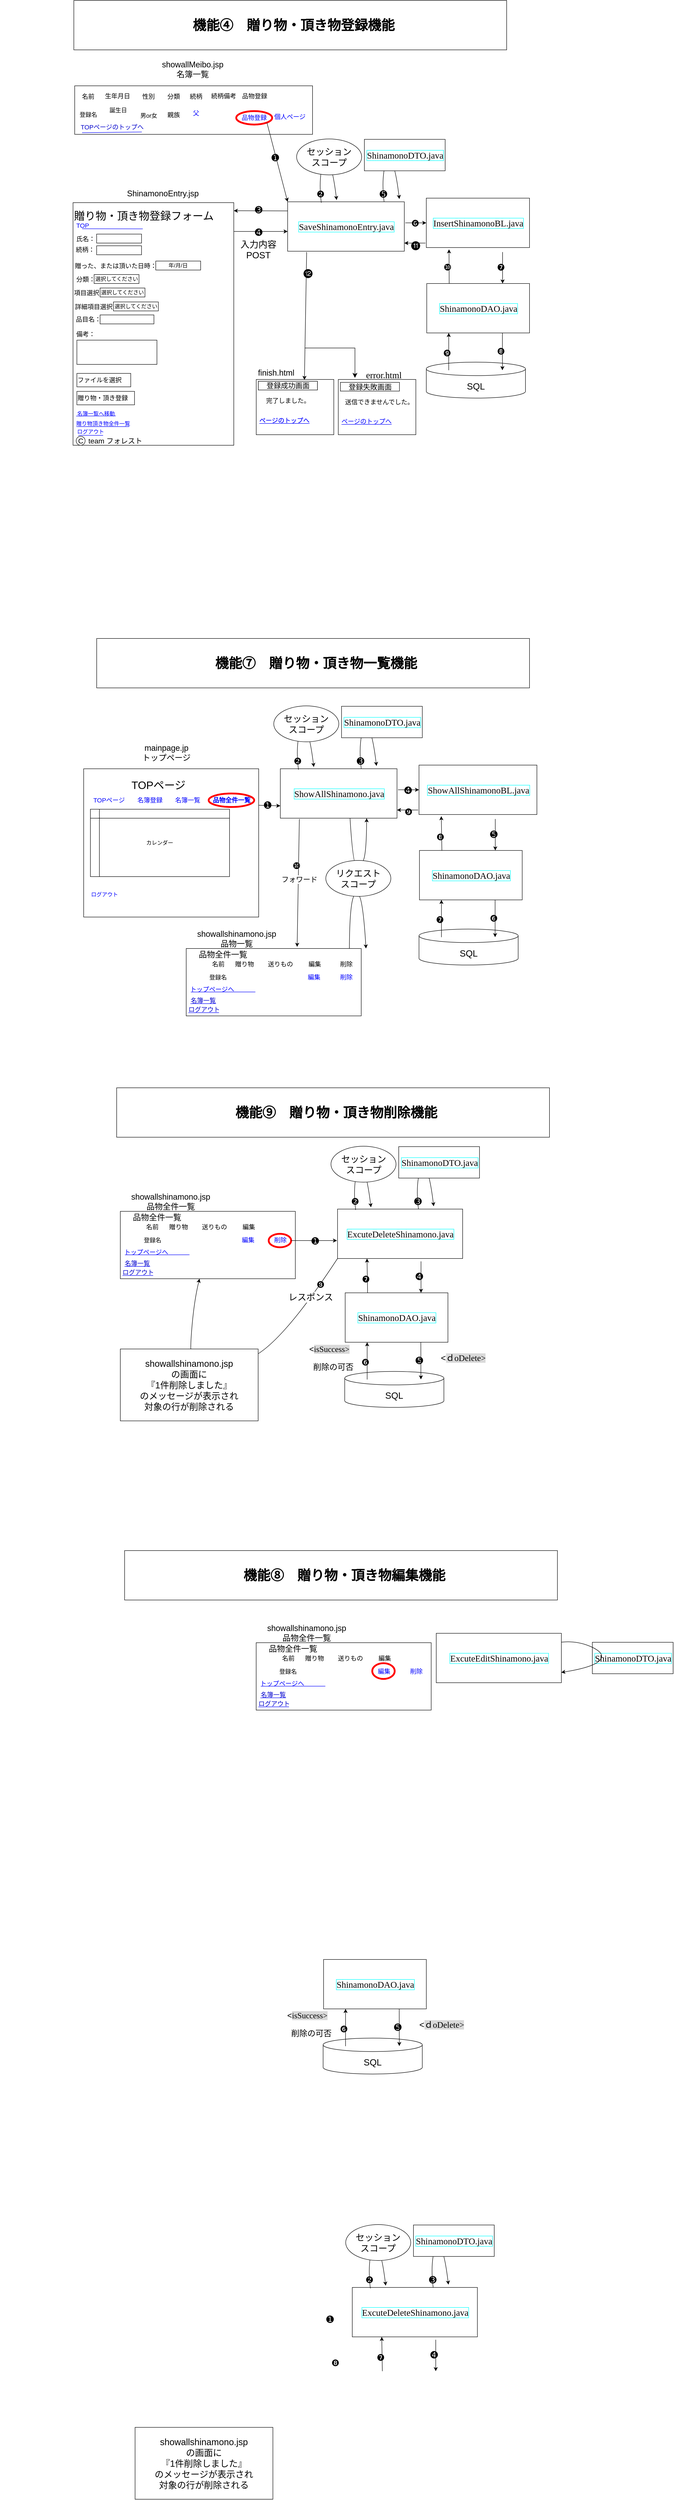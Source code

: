 <mxfile version="21.7.1" type="device">
  <diagram name="ページ1" id="MFC57rEejd_u72afK9wu">
    <mxGraphModel dx="6455" dy="-25" grid="1" gridSize="10" guides="1" tooltips="1" connect="1" arrows="1" fold="1" page="1" pageScale="1" pageWidth="827" pageHeight="1169" math="0" shadow="0">
      <root>
        <mxCell id="0" />
        <mxCell id="1" parent="0" />
        <mxCell id="m73TzlK8DcfUAyYybOyp-258" style="edgeStyle=none;curved=1;rounded=0;orthogonalLoop=1;jettySize=auto;html=1;exitX=0;exitY=0.75;exitDx=0;exitDy=0;fontSize=12;startSize=8;endSize=8;" edge="1" parent="1">
          <mxGeometry relative="1" as="geometry">
            <mxPoint x="-3095.4" y="2926.77" as="sourcePoint" />
            <mxPoint x="-3095.4" y="2926.77" as="targetPoint" />
          </mxGeometry>
        </mxCell>
        <mxCell id="m73TzlK8DcfUAyYybOyp-260" value="" style="group;fillColor=default;" vertex="1" connectable="0" parent="1">
          <mxGeometry x="-3518.26" y="2500" width="400" height="540" as="geometry" />
        </mxCell>
        <mxCell id="m73TzlK8DcfUAyYybOyp-261" value="C" style="ellipse;whiteSpace=wrap;html=1;aspect=fixed;fontSize=16;" vertex="1" parent="m73TzlK8DcfUAyYybOyp-260">
          <mxGeometry x="7" y="510" width="20" height="20" as="geometry" />
        </mxCell>
        <mxCell id="m73TzlK8DcfUAyYybOyp-263" value="&lt;span style=&quot;font-size: 24px;&quot;&gt;贈り物・頂き物登録フォーム&lt;/span&gt;" style="text;strokeColor=none;fillColor=none;html=1;whiteSpace=wrap;verticalAlign=middle;overflow=hidden;container=0;" vertex="1" parent="m73TzlK8DcfUAyYybOyp-260">
          <mxGeometry x="0.2" width="349.8" height="40" as="geometry" />
        </mxCell>
        <mxCell id="m73TzlK8DcfUAyYybOyp-264" value="&lt;font style=&quot;font-size: 14px;&quot;&gt;贈った、または頂いた日時：&lt;br&gt;&lt;/font&gt;" style="text;strokeColor=none;fillColor=none;html=1;whiteSpace=wrap;verticalAlign=middle;overflow=hidden;container=0;" vertex="1" parent="m73TzlK8DcfUAyYybOyp-260">
          <mxGeometry x="2.53" y="120" width="184.47" height="20" as="geometry" />
        </mxCell>
        <mxCell id="m73TzlK8DcfUAyYybOyp-265" value="&lt;font style=&quot;font-size: 14px;&quot;&gt;氏名：&lt;/font&gt;" style="text;strokeColor=none;fillColor=none;html=1;whiteSpace=wrap;verticalAlign=middle;overflow=hidden;container=0;" vertex="1" parent="m73TzlK8DcfUAyYybOyp-260">
          <mxGeometry x="5.3" y="60" width="60" height="20" as="geometry" />
        </mxCell>
        <mxCell id="m73TzlK8DcfUAyYybOyp-266" value="&lt;span style=&quot;font-size: 14px;&quot;&gt;詳細項目選択&lt;/span&gt;" style="text;strokeColor=none;fillColor=none;html=1;whiteSpace=wrap;verticalAlign=middle;overflow=hidden;container=0;" vertex="1" parent="m73TzlK8DcfUAyYybOyp-260">
          <mxGeometry x="2.53" y="211" width="94.47" height="20" as="geometry" />
        </mxCell>
        <mxCell id="m73TzlK8DcfUAyYybOyp-267" value="&lt;span style=&quot;font-size: 14px;&quot;&gt;項目選択&lt;/span&gt;" style="text;strokeColor=none;fillColor=none;html=1;whiteSpace=wrap;verticalAlign=middle;overflow=hidden;container=0;" vertex="1" parent="m73TzlK8DcfUAyYybOyp-260">
          <mxGeometry x="0.2" y="180" width="71.7" height="20" as="geometry" />
        </mxCell>
        <mxCell id="m73TzlK8DcfUAyYybOyp-268" value="&lt;span style=&quot;font-size: 14px;&quot;&gt;分類：&lt;/span&gt;" style="text;strokeColor=none;fillColor=none;html=1;whiteSpace=wrap;verticalAlign=middle;overflow=hidden;container=0;" vertex="1" parent="m73TzlK8DcfUAyYybOyp-260">
          <mxGeometry x="5.3" y="150" width="51.7" height="20" as="geometry" />
        </mxCell>
        <mxCell id="m73TzlK8DcfUAyYybOyp-269" value="&lt;span style=&quot;font-size: 14px;&quot;&gt;備考：&lt;/span&gt;" style="text;strokeColor=none;fillColor=none;html=1;whiteSpace=wrap;verticalAlign=middle;overflow=hidden;container=0;" vertex="1" parent="m73TzlK8DcfUAyYybOyp-260">
          <mxGeometry x="5.3" y="270.0" width="50" height="26" as="geometry" />
        </mxCell>
        <mxCell id="m73TzlK8DcfUAyYybOyp-270" value="&lt;span style=&quot;font-size: 14px;&quot;&gt;ファイルを選択&lt;br&gt;&lt;/span&gt;" style="text;strokeColor=default;fillColor=none;html=1;whiteSpace=wrap;verticalAlign=middle;overflow=hidden;container=0;" vertex="1" parent="m73TzlK8DcfUAyYybOyp-260">
          <mxGeometry x="8.6" y="370" width="120" height="30" as="geometry" />
        </mxCell>
        <mxCell id="m73TzlK8DcfUAyYybOyp-271" value="&lt;span style=&quot;font-size: 14px;&quot;&gt;贈り物・頂き登録&lt;br&gt;&lt;/span&gt;" style="text;strokeColor=default;fillColor=none;html=1;whiteSpace=wrap;verticalAlign=middle;overflow=hidden;container=0;" vertex="1" parent="m73TzlK8DcfUAyYybOyp-260">
          <mxGeometry x="8.6" y="410" width="128.4" height="30" as="geometry" />
        </mxCell>
        <mxCell id="m73TzlK8DcfUAyYybOyp-272" value="" style="rounded=0;whiteSpace=wrap;html=1;container=0;" vertex="1" parent="m73TzlK8DcfUAyYybOyp-260">
          <mxGeometry x="8.6" y="296" width="178.4" height="54" as="geometry" />
        </mxCell>
        <mxCell id="m73TzlK8DcfUAyYybOyp-273" value="" style="rounded=0;whiteSpace=wrap;html=1;container=0;" vertex="1" parent="m73TzlK8DcfUAyYybOyp-260">
          <mxGeometry x="52.63" y="60" width="100" height="20" as="geometry" />
        </mxCell>
        <mxCell id="m73TzlK8DcfUAyYybOyp-274" value="" style="rounded=0;whiteSpace=wrap;html=1;container=0;" vertex="1" parent="m73TzlK8DcfUAyYybOyp-260">
          <mxGeometry x="52.63" y="86" width="100" height="20" as="geometry" />
        </mxCell>
        <mxCell id="m73TzlK8DcfUAyYybOyp-275" value="選択してください" style="rounded=0;whiteSpace=wrap;html=1;container=0;" vertex="1" parent="m73TzlK8DcfUAyYybOyp-260">
          <mxGeometry x="47.0" y="150" width="100" height="20" as="geometry" />
        </mxCell>
        <mxCell id="m73TzlK8DcfUAyYybOyp-276" value="年/月/日" style="rounded=0;whiteSpace=wrap;html=1;container=0;" vertex="1" parent="m73TzlK8DcfUAyYybOyp-260">
          <mxGeometry x="184.38" y="120" width="100" height="20" as="geometry" />
        </mxCell>
        <mxCell id="m73TzlK8DcfUAyYybOyp-277" value="&lt;span style=&quot;font-size: 14px;&quot;&gt;続柄：&lt;/span&gt;" style="rounded=0;whiteSpace=wrap;html=1;fontSize=16;strokeColor=none;container=0;fillColor=none;" vertex="1" parent="m73TzlK8DcfUAyYybOyp-260">
          <mxGeometry x="2.53" y="90" width="50.1" height="8.14" as="geometry" />
        </mxCell>
        <mxCell id="m73TzlK8DcfUAyYybOyp-278" value="&lt;span style=&quot;font-size: 14px;&quot;&gt;品目名：&lt;/span&gt;" style="rounded=0;whiteSpace=wrap;html=1;fontSize=16;strokeColor=none;container=0;fillColor=none;" vertex="1" parent="m73TzlK8DcfUAyYybOyp-260">
          <mxGeometry x="2.53" y="245.06" width="64.47" height="8.14" as="geometry" />
        </mxCell>
        <mxCell id="m73TzlK8DcfUAyYybOyp-279" value="選択してください" style="rounded=0;whiteSpace=wrap;html=1;container=0;" vertex="1" parent="m73TzlK8DcfUAyYybOyp-260">
          <mxGeometry x="60.3" y="180.0" width="100" height="20" as="geometry" />
        </mxCell>
        <mxCell id="m73TzlK8DcfUAyYybOyp-280" value="" style="endArrow=none;html=1;rounded=0;fontSize=12;startSize=8;endSize=8;curved=1;strokeColor=#0000FF;exitX=0.018;exitY=0.77;exitDx=0;exitDy=0;exitPerimeter=0;entryX=0.924;entryY=0.77;entryDx=0;entryDy=0;entryPerimeter=0;" edge="1" parent="m73TzlK8DcfUAyYybOyp-260" source="m73TzlK8DcfUAyYybOyp-281" target="m73TzlK8DcfUAyYybOyp-281">
          <mxGeometry width="50" height="50" relative="1" as="geometry">
            <mxPoint x="14" y="623.75" as="sourcePoint" />
            <mxPoint x="134" y="623.75" as="targetPoint" />
          </mxGeometry>
        </mxCell>
        <mxCell id="m73TzlK8DcfUAyYybOyp-281" value="&lt;font color=&quot;#0000ff&quot;&gt;贈り物頂き物全件一覧&lt;/font&gt;" style="text;strokeColor=none;fillColor=none;html=1;whiteSpace=wrap;verticalAlign=middle;overflow=hidden;container=0;" vertex="1" parent="m73TzlK8DcfUAyYybOyp-260">
          <mxGeometry x="5.3" y="470" width="129.8" height="24" as="geometry" />
        </mxCell>
        <mxCell id="m73TzlK8DcfUAyYybOyp-282" value="選択してください" style="rounded=0;whiteSpace=wrap;html=1;container=0;" vertex="1" parent="m73TzlK8DcfUAyYybOyp-260">
          <mxGeometry x="90.1" y="211.0" width="100" height="20" as="geometry" />
        </mxCell>
        <mxCell id="m73TzlK8DcfUAyYybOyp-283" value="" style="rounded=0;whiteSpace=wrap;html=1;fontSize=16;container=0;" vertex="1" parent="m73TzlK8DcfUAyYybOyp-260">
          <mxGeometry x="60.3" y="239.89" width="120" height="20" as="geometry" />
        </mxCell>
        <mxCell id="m73TzlK8DcfUAyYybOyp-284" value="" style="endArrow=none;html=1;rounded=0;fontSize=12;startSize=8;endSize=8;curved=1;strokeColor=#0000FF;entryX=0.979;entryY=0.732;entryDx=0;entryDy=0;entryPerimeter=0;" edge="1" parent="m73TzlK8DcfUAyYybOyp-260" target="m73TzlK8DcfUAyYybOyp-285">
          <mxGeometry width="50" height="50" relative="1" as="geometry">
            <mxPoint x="7" y="465" as="sourcePoint" />
            <mxPoint x="107" y="480" as="targetPoint" />
          </mxGeometry>
        </mxCell>
        <mxCell id="m73TzlK8DcfUAyYybOyp-285" value="&lt;div&gt;&lt;font color=&quot;#0000ff&quot;&gt;名簿一覧へ移動&lt;/font&gt;&lt;/div&gt;" style="text;strokeColor=none;fillColor=none;html=1;whiteSpace=wrap;verticalAlign=middle;overflow=hidden;container=0;" vertex="1" parent="m73TzlK8DcfUAyYybOyp-260">
          <mxGeometry x="7" y="450" width="90" height="20" as="geometry" />
        </mxCell>
        <mxCell id="m73TzlK8DcfUAyYybOyp-286" value="" style="endArrow=none;html=1;rounded=0;fontSize=12;startSize=8;endSize=8;curved=1;strokeColor=#0000FF;exitX=0.069;exitY=0.886;exitDx=0;exitDy=0;exitPerimeter=0;" edge="1" parent="m73TzlK8DcfUAyYybOyp-260" source="m73TzlK8DcfUAyYybOyp-287">
          <mxGeometry width="50" height="50" relative="1" as="geometry">
            <mxPoint x="17" y="560" as="sourcePoint" />
            <mxPoint x="67" y="508" as="targetPoint" />
          </mxGeometry>
        </mxCell>
        <mxCell id="m73TzlK8DcfUAyYybOyp-287" value="&lt;div&gt;&lt;font color=&quot;#0000ff&quot;&gt;ログアウト&lt;/font&gt;&lt;/div&gt;" style="text;strokeColor=none;fillColor=none;html=1;whiteSpace=wrap;verticalAlign=middle;overflow=hidden;container=0;" vertex="1" parent="m73TzlK8DcfUAyYybOyp-260">
          <mxGeometry x="7" y="490" width="70" height="20" as="geometry" />
        </mxCell>
        <mxCell id="m73TzlK8DcfUAyYybOyp-288" value="team フォレスト" style="rounded=0;whiteSpace=wrap;html=1;fontSize=16;strokeColor=none;fillColor=none;" vertex="1" parent="m73TzlK8DcfUAyYybOyp-260">
          <mxGeometry x="32.63" y="510" width="124.37" height="20" as="geometry" />
        </mxCell>
        <mxCell id="m73TzlK8DcfUAyYybOyp-289" value="" style="group" vertex="1" connectable="0" parent="m73TzlK8DcfUAyYybOyp-260">
          <mxGeometry x="5.3" y="30" width="160" height="20" as="geometry" />
        </mxCell>
        <mxCell id="m73TzlK8DcfUAyYybOyp-290" value="&lt;font style=&quot;font-size: 14px;&quot; color=&quot;#0000ff&quot;&gt;TOP&lt;/font&gt;" style="text;strokeColor=none;fillColor=none;html=1;whiteSpace=wrap;verticalAlign=middle;overflow=hidden;container=0;" vertex="1" parent="m73TzlK8DcfUAyYybOyp-289">
          <mxGeometry width="160" height="20" as="geometry" />
        </mxCell>
        <mxCell id="m73TzlK8DcfUAyYybOyp-291" value="" style="endArrow=none;html=1;rounded=0;fontSize=12;startSize=8;endSize=8;strokeColor=#0000FF;exitX=0.094;exitY=0.908;exitDx=0;exitDy=0;exitPerimeter=0;entryX=0.938;entryY=0.92;entryDx=0;entryDy=0;entryPerimeter=0;" edge="1" parent="m73TzlK8DcfUAyYybOyp-289" source="m73TzlK8DcfUAyYybOyp-290" target="m73TzlK8DcfUAyYybOyp-290">
          <mxGeometry width="50" height="50" relative="1" as="geometry">
            <mxPoint x="11.7" y="20" as="sourcePoint" />
            <mxPoint x="31.7" y="20" as="targetPoint" />
          </mxGeometry>
        </mxCell>
        <mxCell id="m73TzlK8DcfUAyYybOyp-305" value="&lt;font style=&quot;font-size: 18px;&quot;&gt;ShinamonoEntry.jsp&lt;br&gt;&lt;/font&gt;" style="rounded=0;whiteSpace=wrap;html=1;fontSize=16;fillColor=none;strokeColor=none;" vertex="1" parent="1">
          <mxGeometry x="-3518.26" y="2440" width="400" height="60" as="geometry" />
        </mxCell>
        <mxCell id="m73TzlK8DcfUAyYybOyp-391" value="" style="group;strokeColor=default;container=0;fillColor=default;" vertex="1" connectable="0" parent="1">
          <mxGeometry x="-3514.52" y="2230" width="530" height="108" as="geometry" />
        </mxCell>
        <mxCell id="m73TzlK8DcfUAyYybOyp-392" value="&lt;font style=&quot;font-size: 14px;&quot;&gt;名前&lt;/font&gt;" style="rounded=0;whiteSpace=wrap;html=1;fontSize=16;strokeColor=none;container=0;" vertex="1" parent="1">
          <mxGeometry x="-3505.84" y="2249.07" width="43.059" height="8.137" as="geometry" />
        </mxCell>
        <mxCell id="m73TzlK8DcfUAyYybOyp-393" value="生年月日" style="rounded=0;whiteSpace=wrap;html=1;fontSize=14;strokeColor=none;container=0;" vertex="1" parent="1">
          <mxGeometry x="-3452.156" y="2249.07" width="65.88" height="8.14" as="geometry" />
        </mxCell>
        <mxCell id="m73TzlK8DcfUAyYybOyp-394" value="続柄備考" style="rounded=0;whiteSpace=wrap;html=1;fontSize=14;strokeColor=none;container=0;" vertex="1" parent="1">
          <mxGeometry x="-3214.356" y="2249.07" width="62.62" height="8.14" as="geometry" />
        </mxCell>
        <mxCell id="m73TzlK8DcfUAyYybOyp-395" value="&lt;font style=&quot;font-size: 14px;&quot;&gt;性別&lt;/font&gt;" style="rounded=0;whiteSpace=wrap;html=1;fontSize=16;strokeColor=none;container=0;" vertex="1" parent="1">
          <mxGeometry x="-3369.624" y="2249.07" width="40.371" height="8.137" as="geometry" />
        </mxCell>
        <mxCell id="m73TzlK8DcfUAyYybOyp-396" value="&lt;font color=&quot;#0000cc&quot;&gt;&lt;span style=&quot;font-size: 14px;&quot;&gt;TOPページのトップへ&lt;/span&gt;&lt;/font&gt;" style="rounded=0;whiteSpace=wrap;html=1;fontSize=16;strokeColor=none;container=0;fillColor=none;" vertex="1" parent="1">
          <mxGeometry x="-3516.45" y="2312.18" width="170" height="17.63" as="geometry" />
        </mxCell>
        <mxCell id="m73TzlK8DcfUAyYybOyp-397" value="" style="endArrow=none;html=1;rounded=0;fontSize=12;startSize=8;endSize=8;strokeColor=#0000FF;exitX=0.108;exitY=1.258;exitDx=0;exitDy=0;exitPerimeter=0;entryX=0.891;entryY=1.169;entryDx=0;entryDy=0;entryPerimeter=0;" edge="1" parent="1" source="m73TzlK8DcfUAyYybOyp-396" target="m73TzlK8DcfUAyYybOyp-396">
          <mxGeometry width="50" height="50" relative="1" as="geometry">
            <mxPoint x="-3477.433" y="2337.07" as="sourcePoint" />
            <mxPoint x="-3388.641" y="2331.07" as="targetPoint" />
            <Array as="points" />
          </mxGeometry>
        </mxCell>
        <mxCell id="m73TzlK8DcfUAyYybOyp-398" value="" style="rounded=0;whiteSpace=wrap;html=1;fontSize=16;strokeColor=none;container=0;" vertex="1" parent="1">
          <mxGeometry x="-3417.139" y="2278.998" width="22.094" height="8.137" as="geometry" />
        </mxCell>
        <mxCell id="m73TzlK8DcfUAyYybOyp-399" value="&lt;font style=&quot;font-size: 13px;&quot;&gt;男or女&lt;/font&gt;" style="rounded=0;whiteSpace=wrap;html=1;fontSize=16;strokeColor=none;container=0;" vertex="1" parent="1">
          <mxGeometry x="-3377.01" y="2281.1" width="55.14" height="28.14" as="geometry" />
        </mxCell>
        <mxCell id="m73TzlK8DcfUAyYybOyp-400" value="&lt;span style=&quot;font-size: 13px;&quot;&gt;登録名&lt;/span&gt;" style="rounded=0;whiteSpace=wrap;html=1;fontSize=16;strokeColor=none;container=0;fillColor=none;" vertex="1" parent="1">
          <mxGeometry x="-3516.45" y="2278" width="64.29" height="30" as="geometry" />
        </mxCell>
        <mxCell id="m73TzlK8DcfUAyYybOyp-401" value="&lt;font style=&quot;font-size: 18px;&quot;&gt;showallMeibo.jsp&lt;br&gt;名簿一覧&lt;br&gt;&lt;/font&gt;" style="rounded=0;whiteSpace=wrap;html=1;fontSize=16;strokeColor=none;container=0;fillColor=none;" vertex="1" parent="1">
          <mxGeometry x="-3510" y="2160" width="517.48" height="68.14" as="geometry" />
        </mxCell>
        <mxCell id="m73TzlK8DcfUAyYybOyp-402" value="&lt;span style=&quot;font-size: 14px;&quot;&gt;分類&lt;/span&gt;" style="rounded=0;whiteSpace=wrap;html=1;fontSize=16;strokeColor=none;container=0;" vertex="1" parent="1">
          <mxGeometry x="-3314.354" y="2249.07" width="40.371" height="8.137" as="geometry" />
        </mxCell>
        <mxCell id="m73TzlK8DcfUAyYybOyp-403" value="&lt;font style=&quot;font-size: 14px;&quot;&gt;親族&lt;/font&gt;" style="rounded=0;whiteSpace=wrap;html=1;fontSize=16;strokeColor=none;container=0;" vertex="1" parent="1">
          <mxGeometry x="-3314.35" y="2280" width="40.37" height="28" as="geometry" />
        </mxCell>
        <mxCell id="m73TzlK8DcfUAyYybOyp-404" value="&lt;span style=&quot;font-size: 14px;&quot;&gt;続柄&lt;/span&gt;" style="rounded=0;whiteSpace=wrap;html=1;fontSize=16;strokeColor=none;container=0;" vertex="1" parent="1">
          <mxGeometry x="-3264.354" y="2249.07" width="40.371" height="8.137" as="geometry" />
        </mxCell>
        <mxCell id="m73TzlK8DcfUAyYybOyp-405" value="品物登録" style="rounded=0;whiteSpace=wrap;html=1;fontSize=14;strokeColor=none;container=0;fillColor=none;" vertex="1" parent="1">
          <mxGeometry x="-3165.4" y="2248" width="102.62" height="9.21" as="geometry" />
        </mxCell>
        <mxCell id="m73TzlK8DcfUAyYybOyp-406" value="" style="rounded=0;whiteSpace=wrap;html=1;fontSize=16;strokeColor=none;container=0;" vertex="1" parent="1">
          <mxGeometry x="-3430.234" y="2278.068" width="55.144" height="8.137" as="geometry" />
        </mxCell>
        <mxCell id="m73TzlK8DcfUAyYybOyp-408" value="&lt;span style=&quot;font-size: 13px;&quot;&gt;誕生日&lt;br&gt;&lt;/span&gt;" style="rounded=0;whiteSpace=wrap;html=1;fontSize=16;strokeColor=none;container=0;" vertex="1" parent="1">
          <mxGeometry x="-3444.52" y="2268" width="55.14" height="30" as="geometry" />
        </mxCell>
        <mxCell id="m73TzlK8DcfUAyYybOyp-410" value="&lt;span style=&quot;font-size: 14px;&quot;&gt;&lt;font color=&quot;#0000ff&quot;&gt;個人ページ&lt;/font&gt;&lt;/span&gt;" style="rounded=0;whiteSpace=wrap;html=1;fontSize=16;strokeColor=none;container=0;fillColor=none;" vertex="1" parent="1">
          <mxGeometry x="-3084.52" y="2288" width="100" height="20" as="geometry" />
        </mxCell>
        <mxCell id="m73TzlK8DcfUAyYybOyp-411" value="&lt;span style=&quot;font-size: 14px;&quot;&gt;&lt;font color=&quot;#0000ff&quot;&gt;父&lt;/font&gt;&lt;/span&gt;" style="rounded=0;whiteSpace=wrap;html=1;fontSize=16;strokeColor=none;container=0;" vertex="1" parent="1">
          <mxGeometry x="-3264.35" y="2281.1" width="40.37" height="16.9" as="geometry" />
        </mxCell>
        <mxCell id="m73TzlK8DcfUAyYybOyp-415" value="&lt;font color=&quot;#0000ff&quot;&gt;&lt;span style=&quot;font-size: 14px;&quot;&gt;品物登録&lt;/span&gt;&lt;/font&gt;" style="rounded=0;whiteSpace=wrap;html=1;fontSize=16;strokeColor=none;container=0;" vertex="1" parent="1">
          <mxGeometry x="-3153.61" y="2288" width="79.09" height="24.18" as="geometry" />
        </mxCell>
        <mxCell id="m73TzlK8DcfUAyYybOyp-416" value="" style="ellipse;whiteSpace=wrap;html=1;gradientColor=none;fillColor=none;strokeWidth=4;strokeColor=#FF0000;" vertex="1" parent="1">
          <mxGeometry x="-3154.52" y="2286.2" width="80" height="30" as="geometry" />
        </mxCell>
        <mxCell id="m73TzlK8DcfUAyYybOyp-422" value="" style="group" vertex="1" connectable="0" parent="1">
          <mxGeometry x="-3110" y="2883.53" width="182.86" height="122.95" as="geometry" />
        </mxCell>
        <mxCell id="m73TzlK8DcfUAyYybOyp-423" value="" style="rounded=0;whiteSpace=wrap;html=1;fontSize=16;verticalAlign=top;container=0;" vertex="1" parent="m73TzlK8DcfUAyYybOyp-422">
          <mxGeometry width="172.86" height="122.95" as="geometry" />
        </mxCell>
        <mxCell id="m73TzlK8DcfUAyYybOyp-424" value="&lt;span style=&quot;font-size: 14px;&quot;&gt;完了しました。&lt;/span&gt;" style="rounded=0;whiteSpace=wrap;html=1;fontSize=16;strokeColor=none;container=0;" vertex="1" parent="m73TzlK8DcfUAyYybOyp-422">
          <mxGeometry x="4.64" y="23.46" width="131.69" height="46.54" as="geometry" />
        </mxCell>
        <mxCell id="m73TzlK8DcfUAyYybOyp-425" style="edgeStyle=none;curved=1;rounded=0;orthogonalLoop=1;jettySize=auto;html=1;exitX=0;exitY=0.75;exitDx=0;exitDy=0;fontSize=12;startSize=8;endSize=8;" edge="1" parent="m73TzlK8DcfUAyYybOyp-422">
          <mxGeometry relative="1" as="geometry">
            <mxPoint x="17.982" y="82.91" as="sourcePoint" />
            <mxPoint x="17.982" y="82.91" as="targetPoint" />
          </mxGeometry>
        </mxCell>
        <mxCell id="m73TzlK8DcfUAyYybOyp-426" value="登録成功画面" style="rounded=0;whiteSpace=wrap;html=1;fontSize=16;container=0;" vertex="1" parent="m73TzlK8DcfUAyYybOyp-422">
          <mxGeometry x="4.644" y="4.04" width="131.694" height="19.41" as="geometry" />
        </mxCell>
        <mxCell id="m73TzlK8DcfUAyYybOyp-427" style="edgeStyle=none;curved=1;rounded=0;orthogonalLoop=1;jettySize=auto;html=1;exitX=0.5;exitY=1;exitDx=0;exitDy=0;fontSize=12;startSize=8;endSize=8;" edge="1" parent="m73TzlK8DcfUAyYybOyp-422" source="m73TzlK8DcfUAyYybOyp-426" target="m73TzlK8DcfUAyYybOyp-426">
          <mxGeometry relative="1" as="geometry" />
        </mxCell>
        <mxCell id="m73TzlK8DcfUAyYybOyp-428" value="&lt;font color=&quot;#0000ff&quot;&gt;&lt;span style=&quot;font-size: 14px;&quot;&gt;&lt;u&gt;ページのトップへ&lt;/u&gt;&lt;/span&gt;&lt;/font&gt;" style="text;strokeColor=none;fillColor=none;html=1;whiteSpace=wrap;verticalAlign=middle;overflow=hidden;container=0;" vertex="1" parent="m73TzlK8DcfUAyYybOyp-422">
          <mxGeometry x="4.644" y="72.95" width="148.737" height="36.61" as="geometry" />
        </mxCell>
        <mxCell id="m73TzlK8DcfUAyYybOyp-262" value="" style="group;strokeColor=default;container=0;" vertex="1" connectable="0" parent="1">
          <mxGeometry x="-3518.26" y="2490" width="358.26" height="540" as="geometry" />
        </mxCell>
        <mxCell id="m73TzlK8DcfUAyYybOyp-473" value="&lt;div style=&quot;padding: 0px 0px 0px 2px; font-size: 20px;&quot;&gt;&lt;div style=&quot;font-family: &amp;quot;ＭＳ ゴシック&amp;quot;; font-size: 20px;&quot;&gt;&lt;p style=&quot;margin: 0px; font-size: 20px;&quot;&gt;&lt;span style=&quot;border: 1pt solid rgb(0, 255, 255); font-size: 20px;&quot;&gt;&lt;font color=&quot;#050505&quot;&gt;ShinamonoDAO.java&lt;/font&gt;&lt;/span&gt;&lt;/p&gt;&lt;/div&gt;&lt;/div&gt;" style="rounded=0;whiteSpace=wrap;html=1;fontSize=20;align=center;" vertex="1" parent="1">
          <mxGeometry x="-2729.97" y="2670" width="228.97" height="110" as="geometry" />
        </mxCell>
        <mxCell id="m73TzlK8DcfUAyYybOyp-477" value="&lt;font style=&quot;font-size: 20px;&quot;&gt;SQL&lt;/font&gt;" style="shape=cylinder3;whiteSpace=wrap;html=1;boundedLbl=1;backgroundOutline=1;size=15;" vertex="1" parent="1">
          <mxGeometry x="-2731" y="2845" width="221" height="80" as="geometry" />
        </mxCell>
        <mxCell id="m73TzlK8DcfUAyYybOyp-478" value="" style="endArrow=classic;html=1;rounded=0;entryX=0;entryY=0;entryDx=0;entryDy=0;exitX=1;exitY=1;exitDx=0;exitDy=0;" edge="1" parent="1" source="m73TzlK8DcfUAyYybOyp-416" target="m73TzlK8DcfUAyYybOyp-470">
          <mxGeometry width="50" height="50" relative="1" as="geometry">
            <mxPoint x="-3330" y="2310" as="sourcePoint" />
            <mxPoint x="-2930" y="2291.1" as="targetPoint" />
          </mxGeometry>
        </mxCell>
        <mxCell id="m73TzlK8DcfUAyYybOyp-487" value="&lt;div style=&quot;padding: 0px 0px 0px 2px; font-size: 20px;&quot;&gt;&lt;div style=&quot;font-family: &amp;quot;ＭＳ ゴシック&amp;quot;; font-size: 20px;&quot;&gt;&lt;p style=&quot;margin: 0px; font-size: 20px;&quot;&gt;&lt;span style=&quot;border: 1pt solid rgb(0, 255, 255); font-size: 20px;&quot;&gt;&lt;font color=&quot;#050505&quot;&gt;InsertShinamonoBL.java&lt;/font&gt;&lt;/span&gt;&lt;/p&gt;&lt;/div&gt;&lt;/div&gt;" style="rounded=0;whiteSpace=wrap;html=1;fontSize=20;align=center;" vertex="1" parent="1">
          <mxGeometry x="-2731" y="2480" width="230" height="110" as="geometry" />
        </mxCell>
        <mxCell id="m73TzlK8DcfUAyYybOyp-494" value="" style="endArrow=classic;html=1;rounded=0;" edge="1" parent="1">
          <mxGeometry width="50" height="50" relative="1" as="geometry">
            <mxPoint x="-3160" y="2554.17" as="sourcePoint" />
            <mxPoint x="-3040" y="2554.17" as="targetPoint" />
          </mxGeometry>
        </mxCell>
        <mxCell id="m73TzlK8DcfUAyYybOyp-496" value="" style="endArrow=classic;html=1;rounded=0;" edge="1" parent="1">
          <mxGeometry width="50" height="50" relative="1" as="geometry">
            <mxPoint x="-2561" y="2600" as="sourcePoint" />
            <mxPoint x="-2561" y="2670" as="targetPoint" />
          </mxGeometry>
        </mxCell>
        <mxCell id="m73TzlK8DcfUAyYybOyp-497" value="" style="endArrow=classic;html=1;rounded=0;exitX=0.695;exitY=1.047;exitDx=0;exitDy=0;exitPerimeter=0;entryX=0.695;entryY=0.024;entryDx=0;entryDy=0;entryPerimeter=0;" edge="1" parent="1">
          <mxGeometry width="50" height="50" relative="1" as="geometry">
            <mxPoint x="-2561.4" y="2780" as="sourcePoint" />
            <mxPoint x="-2561.4" y="2863" as="targetPoint" />
          </mxGeometry>
        </mxCell>
        <mxCell id="m73TzlK8DcfUAyYybOyp-498" value="" style="endArrow=classic;html=1;rounded=0;entryX=0.22;entryY=1.035;entryDx=0;entryDy=0;entryPerimeter=0;" edge="1" parent="1" target="m73TzlK8DcfUAyYybOyp-487">
          <mxGeometry width="50" height="50" relative="1" as="geometry">
            <mxPoint x="-2680" y="2670" as="sourcePoint" />
            <mxPoint x="-2681" y="2630" as="targetPoint" />
          </mxGeometry>
        </mxCell>
        <mxCell id="m73TzlK8DcfUAyYybOyp-499" value="" style="endArrow=classic;html=1;rounded=0;exitX=0.695;exitY=1.047;exitDx=0;exitDy=0;exitPerimeter=0;entryX=0.695;entryY=0.024;entryDx=0;entryDy=0;entryPerimeter=0;" edge="1" parent="1">
          <mxGeometry width="50" height="50" relative="1" as="geometry">
            <mxPoint x="-2681.0" y="2863" as="sourcePoint" />
            <mxPoint x="-2681.0" y="2780" as="targetPoint" />
          </mxGeometry>
        </mxCell>
        <mxCell id="m73TzlK8DcfUAyYybOyp-501" value="" style="endArrow=classic;html=1;rounded=0;entryX=0.889;entryY=1.033;entryDx=0;entryDy=0;entryPerimeter=0;exitX=0.163;exitY=1.017;exitDx=0;exitDy=0;exitPerimeter=0;" edge="1" parent="1" source="m73TzlK8DcfUAyYybOyp-470" target="m73TzlK8DcfUAyYybOyp-442">
          <mxGeometry width="50" height="50" relative="1" as="geometry">
            <mxPoint x="-3003" y="2570" as="sourcePoint" />
            <mxPoint x="-3002" y="2890" as="targetPoint" />
          </mxGeometry>
        </mxCell>
        <mxCell id="m73TzlK8DcfUAyYybOyp-504" style="edgeStyle=none;curved=1;rounded=0;orthogonalLoop=1;jettySize=auto;html=1;exitX=0;exitY=0.75;exitDx=0;exitDy=0;fontSize=12;startSize=8;endSize=8;" edge="1" parent="1">
          <mxGeometry relative="1" as="geometry">
            <mxPoint x="-2912.54" y="2926.77" as="sourcePoint" />
            <mxPoint x="-2912.54" y="2926.77" as="targetPoint" />
          </mxGeometry>
        </mxCell>
        <mxCell id="m73TzlK8DcfUAyYybOyp-505" value="&lt;span style=&quot;font-size: 14px;&quot;&gt;完了しました。&lt;/span&gt;" style="rounded=0;whiteSpace=wrap;html=1;fontSize=16;strokeColor=none;container=0;" vertex="1" parent="1">
          <mxGeometry x="-2922.496" y="2906.99" width="131.694" height="46.54" as="geometry" />
        </mxCell>
        <mxCell id="m73TzlK8DcfUAyYybOyp-506" style="edgeStyle=none;curved=1;rounded=0;orthogonalLoop=1;jettySize=auto;html=1;exitX=0;exitY=0.75;exitDx=0;exitDy=0;fontSize=12;startSize=8;endSize=8;" edge="1" parent="1">
          <mxGeometry relative="1" as="geometry">
            <mxPoint x="-2909.158" y="2966.44" as="sourcePoint" />
            <mxPoint x="-2909.158" y="2966.44" as="targetPoint" />
          </mxGeometry>
        </mxCell>
        <mxCell id="m73TzlK8DcfUAyYybOyp-507" value="登録成功画面" style="rounded=0;whiteSpace=wrap;html=1;fontSize=16;container=0;" vertex="1" parent="1">
          <mxGeometry x="-2922.496" y="2887.57" width="131.694" height="19.41" as="geometry" />
        </mxCell>
        <mxCell id="m73TzlK8DcfUAyYybOyp-508" style="edgeStyle=none;curved=1;rounded=0;orthogonalLoop=1;jettySize=auto;html=1;exitX=0.5;exitY=1;exitDx=0;exitDy=0;fontSize=12;startSize=8;endSize=8;" edge="1" source="m73TzlK8DcfUAyYybOyp-507" target="m73TzlK8DcfUAyYybOyp-507" parent="1">
          <mxGeometry relative="1" as="geometry" />
        </mxCell>
        <mxCell id="m73TzlK8DcfUAyYybOyp-509" value="&lt;font color=&quot;#0000ff&quot;&gt;&lt;span style=&quot;font-size: 14px;&quot;&gt;&lt;u&gt;ページのトップへ&lt;/u&gt;&lt;/span&gt;&lt;/font&gt;" style="text;strokeColor=none;fillColor=none;html=1;whiteSpace=wrap;verticalAlign=middle;overflow=hidden;container=0;" vertex="1" parent="1">
          <mxGeometry x="-2922.496" y="2956.48" width="148.737" height="36.61" as="geometry" />
        </mxCell>
        <mxCell id="m73TzlK8DcfUAyYybOyp-510" value="" style="rounded=0;whiteSpace=wrap;html=1;fontSize=16;verticalAlign=top;container=0;" vertex="1" parent="1">
          <mxGeometry x="-2927.14" y="2883.53" width="172.86" height="122.95" as="geometry" />
        </mxCell>
        <mxCell id="m73TzlK8DcfUAyYybOyp-511" value="&lt;div style=&quot;padding: 0px 0px 0px 2px;&quot;&gt;&lt;div style=&quot;font-family: &amp;quot;ＭＳ ゴシック&amp;quot;;&quot;&gt;&lt;p style=&quot;margin: 0px;&quot;&gt;&lt;font style=&quot;font-size: 20px;&quot;&gt;error.html&lt;/font&gt;&lt;/p&gt;&lt;/div&gt;&lt;/div&gt;" style="rounded=0;whiteSpace=wrap;html=1;fontSize=16;fillColor=none;strokeColor=none;" vertex="1" parent="1">
          <mxGeometry x="-2907.86" y="2857.57" width="162.86" height="30" as="geometry" />
        </mxCell>
        <mxCell id="m73TzlK8DcfUAyYybOyp-512" value="&lt;span style=&quot;font-size: 14px;&quot;&gt;完了しました。&lt;/span&gt;" style="rounded=0;whiteSpace=wrap;html=1;fontSize=16;strokeColor=none;container=0;" vertex="1" parent="1">
          <mxGeometry x="-3105.36" y="2906.99" width="131.69" height="46.54" as="geometry" />
        </mxCell>
        <mxCell id="m73TzlK8DcfUAyYybOyp-513" value="登録成功画面" style="rounded=0;whiteSpace=wrap;html=1;fontSize=16;container=0;" vertex="1" parent="1">
          <mxGeometry x="-3105.356" y="2887.57" width="131.694" height="19.41" as="geometry" />
        </mxCell>
        <mxCell id="m73TzlK8DcfUAyYybOyp-514" value="&lt;font color=&quot;#0000ff&quot;&gt;&lt;span style=&quot;font-size: 14px;&quot;&gt;&lt;u&gt;ページのトップへ&lt;/u&gt;&lt;/span&gt;&lt;/font&gt;" style="text;strokeColor=none;fillColor=none;html=1;whiteSpace=wrap;verticalAlign=middle;overflow=hidden;container=0;" vertex="1" parent="1">
          <mxGeometry x="-3105.356" y="2956.48" width="148.737" height="36.61" as="geometry" />
        </mxCell>
        <mxCell id="m73TzlK8DcfUAyYybOyp-515" value="&lt;span style=&quot;font-size: 14px;&quot;&gt;送信できませんでした。&lt;/span&gt;" style="rounded=0;whiteSpace=wrap;html=1;fontSize=16;strokeColor=none;container=0;fillColor=none;" vertex="1" parent="1">
          <mxGeometry x="-2922.5" y="2909.42" width="172.5" height="46.54" as="geometry" />
        </mxCell>
        <mxCell id="m73TzlK8DcfUAyYybOyp-516" value="登録失敗画面" style="rounded=0;whiteSpace=wrap;html=1;fontSize=16;container=0;" vertex="1" parent="1">
          <mxGeometry x="-2922.496" y="2890" width="131.694" height="19.41" as="geometry" />
        </mxCell>
        <mxCell id="m73TzlK8DcfUAyYybOyp-517" value="&lt;font color=&quot;#0000ff&quot;&gt;&lt;span style=&quot;font-size: 14px;&quot;&gt;&lt;u&gt;ページのトップへ&lt;/u&gt;&lt;/span&gt;&lt;/font&gt;" style="text;strokeColor=none;fillColor=none;html=1;whiteSpace=wrap;verticalAlign=middle;overflow=hidden;container=0;" vertex="1" parent="1">
          <mxGeometry x="-2922.496" y="2958.91" width="148.737" height="36.61" as="geometry" />
        </mxCell>
        <mxCell id="m73TzlK8DcfUAyYybOyp-442" value="&lt;font style=&quot;font-size: 18px;&quot;&gt;finish.html&lt;/font&gt;" style="rounded=0;whiteSpace=wrap;html=1;fontSize=16;fillColor=none;strokeColor=none;" vertex="1" parent="1">
          <mxGeometry x="-3147.38" y="2853.53" width="162.86" height="30" as="geometry" />
        </mxCell>
        <mxCell id="m73TzlK8DcfUAyYybOyp-518" value="" style="edgeStyle=segmentEdgeStyle;endArrow=classic;html=1;curved=0;rounded=0;endSize=8;startSize=8;sourcePerimeterSpacing=0;targetPerimeterSpacing=0;" edge="1" parent="1">
          <mxGeometry width="100" relative="1" as="geometry">
            <mxPoint x="-3002" y="2813.47" as="sourcePoint" />
            <mxPoint x="-2890" y="2880" as="targetPoint" />
            <Array as="points">
              <mxPoint x="-2890" y="2813" />
              <mxPoint x="-2890" y="2880" />
            </Array>
          </mxGeometry>
        </mxCell>
        <mxCell id="m73TzlK8DcfUAyYybOyp-482" value="&lt;span style=&quot;font-size: 20px; background-color: rgb(255, 255, 255);&quot;&gt;入力内容&lt;br&gt;POST&lt;/span&gt;" style="text;html=1;align=center;verticalAlign=middle;whiteSpace=wrap;rounded=0;" vertex="1" parent="1">
          <mxGeometry x="-3170" y="2558.14" width="130" height="71.86" as="geometry" />
        </mxCell>
        <mxCell id="m73TzlK8DcfUAyYybOyp-525" value="" style="endArrow=classic;html=1;rounded=0;exitX=1.009;exitY=0.426;exitDx=0;exitDy=0;exitPerimeter=0;" edge="1" parent="1" source="m73TzlK8DcfUAyYybOyp-470" target="m73TzlK8DcfUAyYybOyp-487">
          <mxGeometry width="50" height="50" relative="1" as="geometry">
            <mxPoint x="-2670" y="2338" as="sourcePoint" />
            <mxPoint x="-2441" y="2487" as="targetPoint" />
          </mxGeometry>
        </mxCell>
        <mxCell id="m73TzlK8DcfUAyYybOyp-470" value="&lt;div style=&quot;padding: 0px 0px 0px 2px; font-size: 20px;&quot;&gt;&lt;div style=&quot;font-family: &amp;quot;ＭＳ ゴシック&amp;quot;; font-size: 20px;&quot;&gt;&lt;p style=&quot;margin: 0px; font-size: 20px;&quot;&gt;&lt;span style=&quot;border: 1pt solid rgb(0, 255, 255); font-size: 20px;&quot;&gt;&lt;font color=&quot;#050505&quot;&gt;SaveShinamonoEntry.java&lt;/font&gt;&lt;/span&gt;&lt;/p&gt;&lt;/div&gt;&lt;/div&gt;" style="rounded=0;whiteSpace=wrap;html=1;fontSize=20;align=center;" vertex="1" parent="1">
          <mxGeometry x="-3040" y="2488.14" width="260" height="110" as="geometry" />
        </mxCell>
        <mxCell id="m73TzlK8DcfUAyYybOyp-489" value="" style="curved=1;endArrow=classic;html=1;rounded=0;entryX=0.42;entryY=-0.036;entryDx=0;entryDy=0;entryPerimeter=0;" edge="1" parent="1" target="m73TzlK8DcfUAyYybOyp-470">
          <mxGeometry width="50" height="50" relative="1" as="geometry">
            <mxPoint x="-2965" y="2490.2" as="sourcePoint" />
            <mxPoint x="-2900.0" y="2496.25" as="targetPoint" />
            <Array as="points">
              <mxPoint x="-2970.0" y="2450.2" />
              <mxPoint x="-2960" y="2390" />
              <mxPoint x="-2940.0" y="2410.2" />
            </Array>
          </mxGeometry>
        </mxCell>
        <mxCell id="m73TzlK8DcfUAyYybOyp-476" value="&lt;font style=&quot;font-size: 20px;&quot;&gt;セッション&lt;br&gt;スコープ&lt;/font&gt;" style="ellipse;whiteSpace=wrap;html=1;flipH=1;" vertex="1" parent="1">
          <mxGeometry x="-3020" y="2348.2" width="145" height="80" as="geometry" />
        </mxCell>
        <mxCell id="m73TzlK8DcfUAyYybOyp-531" value="" style="endArrow=classic;html=1;rounded=0;exitX=1.009;exitY=0.426;exitDx=0;exitDy=0;exitPerimeter=0;" edge="1" parent="1">
          <mxGeometry width="50" height="50" relative="1" as="geometry">
            <mxPoint x="-2733" y="2580" as="sourcePoint" />
            <mxPoint x="-2780" y="2580" as="targetPoint" />
          </mxGeometry>
        </mxCell>
        <mxCell id="m73TzlK8DcfUAyYybOyp-532" value="&lt;font style=&quot;font-size: 20px;&quot;&gt;➊&lt;/font&gt;" style="rounded=0;whiteSpace=wrap;html=1;fontSize=16;fillColor=none;strokeColor=none;" vertex="1" parent="1">
          <mxGeometry x="-3118.26" y="2359.13" width="101" height="60" as="geometry" />
        </mxCell>
        <mxCell id="m73TzlK8DcfUAyYybOyp-533" value="&lt;font style=&quot;font-size: 20px;&quot;&gt;➌&lt;/font&gt;" style="rounded=0;whiteSpace=wrap;html=1;fontSize=16;fillColor=none;strokeColor=none;" vertex="1" parent="1">
          <mxGeometry x="-3140" y="2480" width="70.88" height="50" as="geometry" />
        </mxCell>
        <mxCell id="m73TzlK8DcfUAyYybOyp-536" value="" style="endArrow=classic;html=1;rounded=0;" edge="1" parent="1">
          <mxGeometry width="50" height="50" relative="1" as="geometry">
            <mxPoint x="-3040" y="2508.33" as="sourcePoint" />
            <mxPoint x="-3160" y="2508" as="targetPoint" />
          </mxGeometry>
        </mxCell>
        <mxCell id="m73TzlK8DcfUAyYybOyp-535" value="&lt;font style=&quot;font-size: 20px;&quot;&gt;➍&lt;/font&gt;" style="rounded=0;whiteSpace=wrap;html=1;fontSize=16;fillColor=none;strokeColor=none;" vertex="1" parent="1">
          <mxGeometry x="-3140" y="2530" width="70.88" height="50" as="geometry" />
        </mxCell>
        <mxCell id="m73TzlK8DcfUAyYybOyp-537" value="&lt;font style=&quot;font-size: 20px;&quot;&gt;❷&lt;/font&gt;" style="rounded=0;whiteSpace=wrap;html=1;fontSize=16;fillColor=none;strokeColor=none;" vertex="1" parent="1">
          <mxGeometry x="-3002" y="2445" width="70.88" height="50" as="geometry" />
        </mxCell>
        <mxCell id="m73TzlK8DcfUAyYybOyp-542" value="&lt;font style=&quot;font-size: 20px;&quot;&gt;➎&lt;/font&gt;" style="rounded=0;whiteSpace=wrap;html=1;fontSize=16;fillColor=none;strokeColor=none;" vertex="1" parent="1">
          <mxGeometry x="-2861.87" y="2445" width="70.88" height="50" as="geometry" />
        </mxCell>
        <mxCell id="m73TzlK8DcfUAyYybOyp-543" value="" style="curved=1;endArrow=classic;html=1;rounded=0;entryX=0.42;entryY=-0.036;entryDx=0;entryDy=0;entryPerimeter=0;" edge="1" parent="1">
          <mxGeometry width="50" height="50" relative="1" as="geometry">
            <mxPoint x="-2825.05" y="2488.14" as="sourcePoint" />
            <mxPoint x="-2791.05" y="2481.94" as="targetPoint" />
            <Array as="points">
              <mxPoint x="-2830.05" y="2448.14" />
              <mxPoint x="-2820.05" y="2387.94" />
              <mxPoint x="-2800.05" y="2408.14" />
            </Array>
          </mxGeometry>
        </mxCell>
        <mxCell id="m73TzlK8DcfUAyYybOyp-475" value="&lt;div style=&quot;padding: 0px 0px 0px 2px; font-size: 20px;&quot;&gt;&lt;div style=&quot;font-family: &amp;quot;ＭＳ ゴシック&amp;quot;; font-size: 20px;&quot;&gt;&lt;p style=&quot;margin: 0px; font-size: 20px;&quot;&gt;&lt;span style=&quot;border: 1pt solid rgb(0, 255, 255); font-size: 20px;&quot;&gt;&lt;font color=&quot;#050505&quot;&gt;ShinamonoDTO.java&lt;/font&gt;&lt;/span&gt;&lt;/p&gt;&lt;/div&gt;&lt;/div&gt;" style="rounded=0;whiteSpace=wrap;html=1;fontSize=20;align=center;" vertex="1" parent="1">
          <mxGeometry x="-2868.97" y="2349.13" width="180" height="70" as="geometry" />
        </mxCell>
        <mxCell id="m73TzlK8DcfUAyYybOyp-546" value="&lt;font style=&quot;font-size: 20px;&quot;&gt;❻&lt;/font&gt;" style="rounded=0;whiteSpace=wrap;html=1;fontSize=16;fillColor=none;strokeColor=none;" vertex="1" parent="1">
          <mxGeometry x="-2790.99" y="2510" width="70.88" height="50" as="geometry" />
        </mxCell>
        <mxCell id="m73TzlK8DcfUAyYybOyp-547" value="&lt;font style=&quot;font-size: 20px;&quot;&gt;❼&lt;/font&gt;" style="rounded=0;whiteSpace=wrap;html=1;fontSize=16;fillColor=none;strokeColor=none;" vertex="1" parent="1">
          <mxGeometry x="-2600" y="2608.14" width="70.88" height="50" as="geometry" />
        </mxCell>
        <mxCell id="m73TzlK8DcfUAyYybOyp-548" value="&lt;font style=&quot;font-size: 20px;&quot;&gt;❽&lt;/font&gt;" style="rounded=0;whiteSpace=wrap;html=1;fontSize=16;fillColor=none;strokeColor=none;" vertex="1" parent="1">
          <mxGeometry x="-2600" y="2795" width="70.88" height="50" as="geometry" />
        </mxCell>
        <mxCell id="m73TzlK8DcfUAyYybOyp-549" value="&lt;font style=&quot;font-size: 20px;&quot;&gt;❾&lt;/font&gt;" style="rounded=0;whiteSpace=wrap;html=1;fontSize=16;fillColor=none;strokeColor=none;" vertex="1" parent="1">
          <mxGeometry x="-2720" y="2798.53" width="70.88" height="50" as="geometry" />
        </mxCell>
        <mxCell id="m73TzlK8DcfUAyYybOyp-550" value="&lt;font style=&quot;font-size: 20px;&quot;&gt;❿&lt;/font&gt;" style="rounded=0;whiteSpace=wrap;html=1;fontSize=16;fillColor=none;strokeColor=none;" vertex="1" parent="1">
          <mxGeometry x="-2719.12" y="2608.14" width="70.88" height="50" as="geometry" />
        </mxCell>
        <mxCell id="m73TzlK8DcfUAyYybOyp-551" value="&lt;font style=&quot;font-size: 20px;&quot;&gt;⓫&lt;/font&gt;" style="rounded=0;whiteSpace=wrap;html=1;fontSize=16;fillColor=none;strokeColor=none;" vertex="1" parent="1">
          <mxGeometry x="-2790" y="2558.14" width="70.88" height="50" as="geometry" />
        </mxCell>
        <mxCell id="m73TzlK8DcfUAyYybOyp-552" value="&lt;font style=&quot;font-size: 20px;&quot;&gt;⓬&lt;/font&gt;" style="rounded=0;whiteSpace=wrap;html=1;fontSize=16;fillColor=none;strokeColor=none;" vertex="1" parent="1">
          <mxGeometry x="-3030" y="2620" width="70.88" height="50" as="geometry" />
        </mxCell>
        <mxCell id="m73TzlK8DcfUAyYybOyp-554" value="&lt;p style=&quot;margin-left:10.5pt;mso-para-margin-left:1.0gd&quot; class=&quot;MsoNormal&quot;&gt;&lt;b&gt;&lt;font style=&quot;font-size: 30px;&quot;&gt;機能④　贈り物・頂き物登録機能&lt;/font&gt;&lt;span style=&quot;font-size:11.0pt;font-family:&amp;quot;游ゴシック Light&amp;quot;;mso-ascii-theme-font:major-latin;&lt;br/&gt;mso-fareast-theme-font:major-latin;mso-hansi-theme-font:major-latin&quot;&gt;&lt;/span&gt;&lt;/b&gt;&lt;/p&gt;" style="rounded=0;whiteSpace=wrap;html=1;" vertex="1" parent="1">
          <mxGeometry x="-3516.45" y="2040" width="964.52" height="110" as="geometry" />
        </mxCell>
        <mxCell id="m73TzlK8DcfUAyYybOyp-617" value="&lt;div style=&quot;padding: 0px 0px 0px 2px; font-size: 20px;&quot;&gt;&lt;div style=&quot;font-family: &amp;quot;ＭＳ ゴシック&amp;quot;; font-size: 20px;&quot;&gt;&lt;p style=&quot;margin: 0px; font-size: 20px;&quot;&gt;&lt;span style=&quot;border: 1pt solid rgb(0, 255, 255); font-size: 20px;&quot;&gt;&lt;font color=&quot;#050505&quot;&gt;ShinamonoDAO.java&lt;/font&gt;&lt;/span&gt;&lt;/p&gt;&lt;/div&gt;&lt;/div&gt;" style="rounded=0;whiteSpace=wrap;html=1;fontSize=20;align=center;" vertex="1" parent="1">
          <mxGeometry x="-2746.23" y="3931.8" width="228.97" height="110" as="geometry" />
        </mxCell>
        <mxCell id="m73TzlK8DcfUAyYybOyp-618" value="&lt;font style=&quot;font-size: 20px;&quot;&gt;SQL&lt;/font&gt;" style="shape=cylinder3;whiteSpace=wrap;html=1;boundedLbl=1;backgroundOutline=1;size=15;" vertex="1" parent="1">
          <mxGeometry x="-2747.26" y="4106.8" width="221" height="80" as="geometry" />
        </mxCell>
        <mxCell id="m73TzlK8DcfUAyYybOyp-620" value="&lt;div style=&quot;padding: 0px 0px 0px 2px; font-size: 20px;&quot;&gt;&lt;div style=&quot;font-family: &amp;quot;ＭＳ ゴシック&amp;quot;; font-size: 20px;&quot;&gt;&lt;p style=&quot;margin: 0px; font-size: 20px;&quot;&gt;&lt;span style=&quot;border: 1pt solid rgb(0, 255, 255); font-size: 20px;&quot;&gt;&lt;font color=&quot;#050505&quot;&gt;ShowAllShinamonoBL.java&lt;/font&gt;&lt;/span&gt;&lt;/p&gt;&lt;/div&gt;&lt;/div&gt;" style="rounded=0;whiteSpace=wrap;html=1;fontSize=20;align=center;" vertex="1" parent="1">
          <mxGeometry x="-2747.26" y="3741.8" width="262.74" height="110" as="geometry" />
        </mxCell>
        <mxCell id="m73TzlK8DcfUAyYybOyp-622" value="" style="endArrow=classic;html=1;rounded=0;" edge="1" parent="1">
          <mxGeometry width="50" height="50" relative="1" as="geometry">
            <mxPoint x="-2577.26" y="3861.8" as="sourcePoint" />
            <mxPoint x="-2577.26" y="3931.8" as="targetPoint" />
          </mxGeometry>
        </mxCell>
        <mxCell id="m73TzlK8DcfUAyYybOyp-623" value="" style="endArrow=classic;html=1;rounded=0;exitX=0.695;exitY=1.047;exitDx=0;exitDy=0;exitPerimeter=0;entryX=0.695;entryY=0.024;entryDx=0;entryDy=0;entryPerimeter=0;" edge="1" parent="1">
          <mxGeometry width="50" height="50" relative="1" as="geometry">
            <mxPoint x="-2577.66" y="4041.8" as="sourcePoint" />
            <mxPoint x="-2577.66" y="4124.8" as="targetPoint" />
          </mxGeometry>
        </mxCell>
        <mxCell id="m73TzlK8DcfUAyYybOyp-624" value="" style="endArrow=classic;html=1;rounded=0;entryX=0.189;entryY=1.033;entryDx=0;entryDy=0;entryPerimeter=0;" edge="1" parent="1" target="m73TzlK8DcfUAyYybOyp-620">
          <mxGeometry width="50" height="50" relative="1" as="geometry">
            <mxPoint x="-2696.26" y="3931.8" as="sourcePoint" />
            <mxPoint x="-2697.26" y="3891.8" as="targetPoint" />
          </mxGeometry>
        </mxCell>
        <mxCell id="m73TzlK8DcfUAyYybOyp-625" value="" style="endArrow=classic;html=1;rounded=0;exitX=0.695;exitY=1.047;exitDx=0;exitDy=0;exitPerimeter=0;entryX=0.695;entryY=0.024;entryDx=0;entryDy=0;entryPerimeter=0;" edge="1" parent="1">
          <mxGeometry width="50" height="50" relative="1" as="geometry">
            <mxPoint x="-2697.26" y="4124.8" as="sourcePoint" />
            <mxPoint x="-2697.26" y="4041.8" as="targetPoint" />
          </mxGeometry>
        </mxCell>
        <mxCell id="m73TzlK8DcfUAyYybOyp-626" value="" style="endArrow=classic;html=1;rounded=0;entryX=0.889;entryY=1.033;entryDx=0;entryDy=0;entryPerimeter=0;exitX=0.163;exitY=1.017;exitDx=0;exitDy=0;exitPerimeter=0;" edge="1" parent="1" source="m73TzlK8DcfUAyYybOyp-645">
          <mxGeometry width="50" height="50" relative="1" as="geometry">
            <mxPoint x="-3019.26" y="3831.8" as="sourcePoint" />
            <mxPoint x="-3018.857" y="4146.32" as="targetPoint" />
          </mxGeometry>
        </mxCell>
        <mxCell id="m73TzlK8DcfUAyYybOyp-806" value="&lt;font style=&quot;font-size: 16px;&quot;&gt;フォワード&lt;/font&gt;" style="edgeLabel;html=1;align=center;verticalAlign=middle;resizable=0;points=[];" vertex="1" connectable="0" parent="m73TzlK8DcfUAyYybOyp-626">
          <mxGeometry x="-0.067" y="2" relative="1" as="geometry">
            <mxPoint y="1" as="offset" />
          </mxGeometry>
        </mxCell>
        <mxCell id="m73TzlK8DcfUAyYybOyp-644" value="" style="endArrow=classic;html=1;rounded=0;exitX=1.009;exitY=0.426;exitDx=0;exitDy=0;exitPerimeter=0;" edge="1" parent="1" source="m73TzlK8DcfUAyYybOyp-645" target="m73TzlK8DcfUAyYybOyp-620">
          <mxGeometry width="50" height="50" relative="1" as="geometry">
            <mxPoint x="-2686.26" y="3599.8" as="sourcePoint" />
            <mxPoint x="-2457.26" y="3748.8" as="targetPoint" />
          </mxGeometry>
        </mxCell>
        <mxCell id="m73TzlK8DcfUAyYybOyp-645" value="&lt;div style=&quot;padding: 0px 0px 0px 2px; font-size: 20px;&quot;&gt;&lt;div style=&quot;font-family: &amp;quot;ＭＳ ゴシック&amp;quot;; font-size: 20px;&quot;&gt;&lt;p style=&quot;margin: 0px; font-size: 20px;&quot;&gt;&lt;span style=&quot;border: 1pt solid rgb(0, 255, 255); font-size: 20px;&quot;&gt;&lt;font color=&quot;#050505&quot;&gt;ShowAllShinamono.java&lt;/font&gt;&lt;/span&gt;&lt;/p&gt;&lt;/div&gt;&lt;/div&gt;" style="rounded=0;whiteSpace=wrap;html=1;fontSize=20;align=center;" vertex="1" parent="1">
          <mxGeometry x="-3056.26" y="3749.94" width="260" height="110" as="geometry" />
        </mxCell>
        <mxCell id="m73TzlK8DcfUAyYybOyp-646" value="" style="curved=1;endArrow=classic;html=1;rounded=0;entryX=0.42;entryY=-0.036;entryDx=0;entryDy=0;entryPerimeter=0;" edge="1" parent="1">
          <mxGeometry width="50" height="50" relative="1" as="geometry">
            <mxPoint x="-3015.92" y="3752" as="sourcePoint" />
            <mxPoint x="-2981.72" y="3745.98" as="targetPoint" />
            <Array as="points">
              <mxPoint x="-3020.92" y="3712" />
              <mxPoint x="-3010.92" y="3651.8" />
              <mxPoint x="-2990.92" y="3672" />
            </Array>
          </mxGeometry>
        </mxCell>
        <mxCell id="m73TzlK8DcfUAyYybOyp-647" value="&lt;font style=&quot;font-size: 20px;&quot;&gt;セッション&lt;br&gt;スコープ&lt;/font&gt;" style="ellipse;whiteSpace=wrap;html=1;flipH=1;" vertex="1" parent="1">
          <mxGeometry x="-3070.92" y="3610" width="145" height="80" as="geometry" />
        </mxCell>
        <mxCell id="m73TzlK8DcfUAyYybOyp-648" value="" style="endArrow=classic;html=1;rounded=0;exitX=1.009;exitY=0.426;exitDx=0;exitDy=0;exitPerimeter=0;" edge="1" parent="1">
          <mxGeometry width="50" height="50" relative="1" as="geometry">
            <mxPoint x="-2749.26" y="3841.8" as="sourcePoint" />
            <mxPoint x="-2796.26" y="3841.8" as="targetPoint" />
          </mxGeometry>
        </mxCell>
        <mxCell id="m73TzlK8DcfUAyYybOyp-653" value="&lt;font style=&quot;font-size: 20px;&quot;&gt;❷&lt;/font&gt;" style="rounded=0;whiteSpace=wrap;html=1;fontSize=16;fillColor=none;strokeColor=none;" vertex="1" parent="1">
          <mxGeometry x="-3052.92" y="3706.8" width="70.88" height="50" as="geometry" />
        </mxCell>
        <mxCell id="m73TzlK8DcfUAyYybOyp-654" value="&lt;font style=&quot;font-size: 20px;&quot;&gt;➌&lt;/font&gt;" style="rounded=0;whiteSpace=wrap;html=1;fontSize=16;fillColor=none;strokeColor=none;" vertex="1" parent="1">
          <mxGeometry x="-2912.79" y="3706.8" width="70.88" height="50" as="geometry" />
        </mxCell>
        <mxCell id="m73TzlK8DcfUAyYybOyp-655" value="" style="curved=1;endArrow=classic;html=1;rounded=0;entryX=0.42;entryY=-0.036;entryDx=0;entryDy=0;entryPerimeter=0;" edge="1" parent="1">
          <mxGeometry width="50" height="50" relative="1" as="geometry">
            <mxPoint x="-2875.97" y="3749.94" as="sourcePoint" />
            <mxPoint x="-2841.97" y="3743.74" as="targetPoint" />
            <Array as="points">
              <mxPoint x="-2880.97" y="3709.94" />
              <mxPoint x="-2870.97" y="3649.74" />
              <mxPoint x="-2850.97" y="3669.94" />
            </Array>
          </mxGeometry>
        </mxCell>
        <mxCell id="m73TzlK8DcfUAyYybOyp-656" value="&lt;div style=&quot;padding: 0px 0px 0px 2px; font-size: 20px;&quot;&gt;&lt;div style=&quot;font-family: &amp;quot;ＭＳ ゴシック&amp;quot;; font-size: 20px;&quot;&gt;&lt;p style=&quot;margin: 0px; font-size: 20px;&quot;&gt;&lt;span style=&quot;border: 1pt solid rgb(0, 255, 255); font-size: 20px;&quot;&gt;&lt;font color=&quot;#050505&quot;&gt;ShinamonoDTO.java&lt;/font&gt;&lt;/span&gt;&lt;/p&gt;&lt;/div&gt;&lt;/div&gt;" style="rounded=0;whiteSpace=wrap;html=1;fontSize=20;align=center;" vertex="1" parent="1">
          <mxGeometry x="-2919.89" y="3610.93" width="180" height="70" as="geometry" />
        </mxCell>
        <mxCell id="m73TzlK8DcfUAyYybOyp-657" value="&lt;font style=&quot;font-size: 20px;&quot;&gt;➍&lt;/font&gt;" style="rounded=0;whiteSpace=wrap;html=1;fontSize=16;fillColor=none;strokeColor=none;" vertex="1" parent="1">
          <mxGeometry x="-2807.25" y="3771.8" width="70.88" height="50" as="geometry" />
        </mxCell>
        <mxCell id="m73TzlK8DcfUAyYybOyp-658" value="&lt;font style=&quot;font-size: 20px;&quot;&gt;➎&lt;/font&gt;" style="rounded=0;whiteSpace=wrap;html=1;fontSize=16;fillColor=none;strokeColor=none;" vertex="1" parent="1">
          <mxGeometry x="-2616.26" y="3869.94" width="70.88" height="50" as="geometry" />
        </mxCell>
        <mxCell id="m73TzlK8DcfUAyYybOyp-659" value="&lt;font style=&quot;font-size: 20px;&quot;&gt;❻&lt;/font&gt;" style="rounded=0;whiteSpace=wrap;html=1;fontSize=16;fillColor=none;strokeColor=none;" vertex="1" parent="1">
          <mxGeometry x="-2616.26" y="4056.8" width="70.88" height="50" as="geometry" />
        </mxCell>
        <mxCell id="m73TzlK8DcfUAyYybOyp-660" value="&lt;font style=&quot;font-size: 20px;&quot;&gt;❼&lt;/font&gt;" style="rounded=0;whiteSpace=wrap;html=1;fontSize=16;fillColor=none;strokeColor=none;" vertex="1" parent="1">
          <mxGeometry x="-2736.26" y="4060.33" width="70.88" height="50" as="geometry" />
        </mxCell>
        <mxCell id="m73TzlK8DcfUAyYybOyp-661" value="&lt;font style=&quot;font-size: 20px;&quot;&gt;❽&lt;/font&gt;" style="rounded=0;whiteSpace=wrap;html=1;fontSize=16;fillColor=none;strokeColor=none;" vertex="1" parent="1">
          <mxGeometry x="-2735.38" y="3881.8" width="70.88" height="38.14" as="geometry" />
        </mxCell>
        <mxCell id="m73TzlK8DcfUAyYybOyp-662" value="&lt;font style=&quot;font-size: 20px;&quot;&gt;❾&lt;/font&gt;" style="rounded=0;whiteSpace=wrap;html=1;fontSize=16;fillColor=none;strokeColor=none;" vertex="1" parent="1">
          <mxGeometry x="-2806.26" y="3819.94" width="70.88" height="50" as="geometry" />
        </mxCell>
        <mxCell id="m73TzlK8DcfUAyYybOyp-664" value="&lt;p style=&quot;margin-left:10.5pt;mso-para-margin-left:1.0gd&quot; class=&quot;MsoNormal&quot;&gt;&lt;b&gt;&lt;font style=&quot;font-size: 30px;&quot;&gt;機能⑦　贈り物・頂き物一覧機能&lt;/font&gt;&lt;span style=&quot;font-size:11.0pt;font-family:&amp;quot;游ゴシック Light&amp;quot;;mso-ascii-theme-font:major-latin;&lt;br/&gt;mso-fareast-theme-font:major-latin;mso-hansi-theme-font:major-latin&quot;&gt;&lt;/span&gt;&lt;/b&gt;&lt;/p&gt;" style="rounded=0;whiteSpace=wrap;html=1;" vertex="1" parent="1">
          <mxGeometry x="-3465.52" y="3460" width="964.52" height="110" as="geometry" />
        </mxCell>
        <mxCell id="m73TzlK8DcfUAyYybOyp-730" value="&lt;font style=&quot;font-size: 18px;&quot;&gt;mainpage.jp&lt;br&gt;トップページ&lt;/font&gt;" style="rounded=0;whiteSpace=wrap;html=1;fontSize=16;strokeColor=none;fillColor=none;" vertex="1" parent="1">
          <mxGeometry x="-3514.52" y="3680" width="410" height="70" as="geometry" />
        </mxCell>
        <mxCell id="m73TzlK8DcfUAyYybOyp-619" value="" style="endArrow=classic;html=1;rounded=0;entryX=0;entryY=0.75;entryDx=0;entryDy=0;exitX=1;exitY=1;exitDx=0;exitDy=0;" edge="1" parent="1" source="m73TzlK8DcfUAyYybOyp-795" target="m73TzlK8DcfUAyYybOyp-645">
          <mxGeometry width="50" height="50" relative="1" as="geometry">
            <mxPoint x="-3142.694" y="3971.545" as="sourcePoint" />
            <mxPoint x="-2987.14" y="3951.1" as="targetPoint" />
          </mxGeometry>
        </mxCell>
        <mxCell id="m73TzlK8DcfUAyYybOyp-699" value="" style="group" vertex="1" connectable="0" parent="1">
          <mxGeometry x="-3680.88" y="3720" width="890.43" height="528" as="geometry" />
        </mxCell>
        <mxCell id="m73TzlK8DcfUAyYybOyp-701" value="" style="rounded=0;whiteSpace=wrap;html=1;" vertex="1" parent="m73TzlK8DcfUAyYybOyp-699">
          <mxGeometry x="186.36" y="30" width="390" height="330" as="geometry" />
        </mxCell>
        <mxCell id="m73TzlK8DcfUAyYybOyp-702" value="カレンダー" style="shape=internalStorage;whiteSpace=wrap;html=1;backgroundOutline=1;" vertex="1" parent="m73TzlK8DcfUAyYybOyp-699">
          <mxGeometry x="201.36" y="120" width="310" height="150" as="geometry" />
        </mxCell>
        <mxCell id="m73TzlK8DcfUAyYybOyp-703" value="&lt;div&gt;&lt;font style=&quot;font-size: 14px;&quot; color=&quot;#0000ff&quot;&gt;TOPページ　　名簿登録　　名簿一覧　　&lt;b&gt;品物全件一覧　&lt;/b&gt;&lt;/font&gt;&lt;/div&gt;" style="text;strokeColor=none;fillColor=none;html=1;whiteSpace=wrap;verticalAlign=middle;overflow=hidden;" vertex="1" parent="m73TzlK8DcfUAyYybOyp-699">
          <mxGeometry x="206.08" y="60" width="410" height="80" as="geometry" />
        </mxCell>
        <mxCell id="m73TzlK8DcfUAyYybOyp-704" value="&lt;span style=&quot;font-size: 24px;&quot;&gt;TOPページ&lt;/span&gt;" style="text;strokeColor=none;fillColor=none;html=1;whiteSpace=wrap;verticalAlign=middle;overflow=hidden;" vertex="1" parent="m73TzlK8DcfUAyYybOyp-699">
          <mxGeometry x="291.36" y="50" width="205" height="30" as="geometry" />
        </mxCell>
        <mxCell id="m73TzlK8DcfUAyYybOyp-705" value="&lt;div&gt;ログアウト&lt;/div&gt;" style="text;strokeColor=none;fillColor=none;html=1;whiteSpace=wrap;verticalAlign=middle;overflow=hidden;fontColor=#0000FF;" vertex="1" parent="m73TzlK8DcfUAyYybOyp-699">
          <mxGeometry x="201.36" y="300" width="65" height="20" as="geometry" />
        </mxCell>
        <mxCell id="m73TzlK8DcfUAyYybOyp-795" value="" style="ellipse;whiteSpace=wrap;html=1;gradientColor=none;fillColor=none;strokeWidth=4;strokeColor=#FF0000;" vertex="1" parent="m73TzlK8DcfUAyYybOyp-699">
          <mxGeometry x="464.86" y="85" width="101.5" height="30" as="geometry" />
        </mxCell>
        <mxCell id="m73TzlK8DcfUAyYybOyp-677" value="&lt;font style=&quot;font-size: 18px;&quot;&gt;showallshinamono.jsp&lt;br&gt;品物一覧&lt;br&gt;&lt;/font&gt;" style="rounded=0;whiteSpace=wrap;html=1;fontSize=16;strokeColor=none;container=0;fillColor=none;" vertex="1" parent="m73TzlK8DcfUAyYybOyp-699">
          <mxGeometry x="380.0" y="380" width="295.05" height="58.14" as="geometry" />
        </mxCell>
        <mxCell id="m73TzlK8DcfUAyYybOyp-802" value="" style="curved=1;endArrow=classic;html=1;rounded=0;" edge="1" parent="m73TzlK8DcfUAyYybOyp-699">
          <mxGeometry width="50" height="50" relative="1" as="geometry">
            <mxPoint x="778.48" y="430" as="sourcePoint" />
            <mxPoint x="815.48" y="430" as="targetPoint" />
            <Array as="points">
              <mxPoint x="778.81" y="360.2" />
              <mxPoint x="788.81" y="300" />
              <mxPoint x="808.81" y="320.2" />
            </Array>
          </mxGeometry>
        </mxCell>
        <mxCell id="m73TzlK8DcfUAyYybOyp-805" value="" style="curved=1;endArrow=classic;html=1;rounded=0;" edge="1" parent="m73TzlK8DcfUAyYybOyp-699">
          <mxGeometry width="50" height="50" relative="1" as="geometry">
            <mxPoint x="779.91" y="140" as="sourcePoint" />
            <mxPoint x="816.91" y="140" as="targetPoint" />
            <Array as="points">
              <mxPoint x="786.58" y="249.8" />
              <mxPoint x="805.48" y="250" />
              <mxPoint x="816.58" y="209.8" />
            </Array>
          </mxGeometry>
        </mxCell>
        <mxCell id="m73TzlK8DcfUAyYybOyp-801" value="&lt;span style=&quot;font-size: 20px;&quot;&gt;リクエスト&lt;br&gt;スコープ&lt;/span&gt;" style="ellipse;whiteSpace=wrap;html=1;flipH=1;" vertex="1" parent="m73TzlK8DcfUAyYybOyp-699">
          <mxGeometry x="725.91" y="234" width="145" height="80" as="geometry" />
        </mxCell>
        <mxCell id="m73TzlK8DcfUAyYybOyp-649" value="&lt;font style=&quot;font-size: 20px;&quot;&gt;➊&lt;/font&gt;" style="rounded=0;whiteSpace=wrap;html=1;fontSize=16;fillColor=none;strokeColor=none;" vertex="1" parent="m73TzlK8DcfUAyYybOyp-699">
          <mxGeometry x="546.36" y="80" width="101" height="60" as="geometry" />
        </mxCell>
        <mxCell id="m73TzlK8DcfUAyYybOyp-809" value="&lt;span style=&quot;font-size: 20px;&quot;&gt;❿&lt;/span&gt;" style="rounded=0;whiteSpace=wrap;html=1;fontSize=16;fillColor=none;strokeColor=none;" vertex="1" parent="m73TzlK8DcfUAyYybOyp-699">
          <mxGeometry x="625.48" y="220" width="70" height="50" as="geometry" />
        </mxCell>
        <mxCell id="m73TzlK8DcfUAyYybOyp-811" value="&lt;div style=&quot;padding: 0px 0px 0px 2px; font-size: 20px;&quot;&gt;&lt;div style=&quot;font-family: &amp;quot;ＭＳ ゴシック&amp;quot;; font-size: 20px;&quot;&gt;&lt;p style=&quot;margin: 0px; font-size: 20px;&quot;&gt;&lt;span style=&quot;border: 1pt solid rgb(0, 255, 255); font-size: 20px;&quot;&gt;&lt;font color=&quot;#050505&quot;&gt;ShinamonoDAO.java&lt;/font&gt;&lt;/span&gt;&lt;/p&gt;&lt;/div&gt;&lt;/div&gt;" style="rounded=0;whiteSpace=wrap;html=1;fontSize=20;align=center;" vertex="1" parent="1">
          <mxGeometry x="-2911.76" y="4916.31" width="228.97" height="110" as="geometry" />
        </mxCell>
        <mxCell id="m73TzlK8DcfUAyYybOyp-812" value="&lt;font style=&quot;font-size: 20px;&quot;&gt;SQL&lt;/font&gt;" style="shape=cylinder3;whiteSpace=wrap;html=1;boundedLbl=1;backgroundOutline=1;size=15;" vertex="1" parent="1">
          <mxGeometry x="-2912.79" y="5091.31" width="221" height="80" as="geometry" />
        </mxCell>
        <mxCell id="m73TzlK8DcfUAyYybOyp-814" value="" style="endArrow=classic;html=1;rounded=0;" edge="1" parent="1">
          <mxGeometry width="50" height="50" relative="1" as="geometry">
            <mxPoint x="-2742.79" y="4846.31" as="sourcePoint" />
            <mxPoint x="-2742.79" y="4916.31" as="targetPoint" />
          </mxGeometry>
        </mxCell>
        <mxCell id="m73TzlK8DcfUAyYybOyp-815" value="" style="endArrow=classic;html=1;rounded=0;exitX=0.695;exitY=1.047;exitDx=0;exitDy=0;exitPerimeter=0;" edge="1" parent="1">
          <mxGeometry width="50" height="50" relative="1" as="geometry">
            <mxPoint x="-2743.19" y="5026.31" as="sourcePoint" />
            <mxPoint x="-2743" y="5109" as="targetPoint" />
          </mxGeometry>
        </mxCell>
        <mxCell id="m73TzlK8DcfUAyYybOyp-816" value="" style="endArrow=classic;html=1;rounded=0;entryX=0.189;entryY=1.033;entryDx=0;entryDy=0;entryPerimeter=0;" edge="1" parent="1">
          <mxGeometry width="50" height="50" relative="1" as="geometry">
            <mxPoint x="-2861.79" y="4916.31" as="sourcePoint" />
            <mxPoint x="-2863.132" y="4839.94" as="targetPoint" />
          </mxGeometry>
        </mxCell>
        <mxCell id="m73TzlK8DcfUAyYybOyp-817" value="" style="endArrow=classic;html=1;rounded=0;exitX=0.695;exitY=1.047;exitDx=0;exitDy=0;exitPerimeter=0;entryX=0.695;entryY=0.024;entryDx=0;entryDy=0;entryPerimeter=0;" edge="1" parent="1">
          <mxGeometry width="50" height="50" relative="1" as="geometry">
            <mxPoint x="-2862.79" y="5109.31" as="sourcePoint" />
            <mxPoint x="-2862.79" y="5026.31" as="targetPoint" />
          </mxGeometry>
        </mxCell>
        <mxCell id="m73TzlK8DcfUAyYybOyp-821" value="&lt;div style=&quot;padding: 0px 0px 0px 2px; font-size: 20px;&quot;&gt;&lt;div style=&quot;font-family: &amp;quot;ＭＳ ゴシック&amp;quot;; font-size: 20px;&quot;&gt;&lt;p style=&quot;margin: 0px; font-size: 20px;&quot;&gt;&lt;span style=&quot;border: 1pt solid rgb(0, 255, 255); font-size: 20px;&quot;&gt;&lt;font color=&quot;#050505&quot;&gt;ExcuteDeleteShinamono.java&lt;/font&gt;&lt;/span&gt;&lt;/p&gt;&lt;/div&gt;&lt;/div&gt;" style="rounded=0;whiteSpace=wrap;html=1;fontSize=20;align=center;" vertex="1" parent="1">
          <mxGeometry x="-2928.81" y="4729.94" width="278.81" height="110" as="geometry" />
        </mxCell>
        <mxCell id="m73TzlK8DcfUAyYybOyp-822" value="" style="curved=1;endArrow=classic;html=1;rounded=0;entryX=0.42;entryY=-0.036;entryDx=0;entryDy=0;entryPerimeter=0;" edge="1" parent="1">
          <mxGeometry width="50" height="50" relative="1" as="geometry">
            <mxPoint x="-2888.47" y="4732" as="sourcePoint" />
            <mxPoint x="-2854.27" y="4725.98" as="targetPoint" />
            <Array as="points">
              <mxPoint x="-2893.47" y="4692" />
              <mxPoint x="-2883.47" y="4631.8" />
              <mxPoint x="-2863.47" y="4652" />
            </Array>
          </mxGeometry>
        </mxCell>
        <mxCell id="m73TzlK8DcfUAyYybOyp-823" value="&lt;font style=&quot;font-size: 20px;&quot;&gt;セッション&lt;br&gt;スコープ&lt;/font&gt;" style="ellipse;whiteSpace=wrap;html=1;flipH=1;" vertex="1" parent="1">
          <mxGeometry x="-2943.47" y="4590" width="145" height="80" as="geometry" />
        </mxCell>
        <mxCell id="m73TzlK8DcfUAyYybOyp-825" value="&lt;font style=&quot;font-size: 20px;&quot;&gt;❷&lt;/font&gt;" style="rounded=0;whiteSpace=wrap;html=1;fontSize=16;fillColor=none;strokeColor=none;" vertex="1" parent="1">
          <mxGeometry x="-2925.47" y="4686.8" width="70.88" height="50" as="geometry" />
        </mxCell>
        <mxCell id="m73TzlK8DcfUAyYybOyp-826" value="&lt;font style=&quot;font-size: 20px;&quot;&gt;➌&lt;/font&gt;" style="rounded=0;whiteSpace=wrap;html=1;fontSize=16;fillColor=none;strokeColor=none;" vertex="1" parent="1">
          <mxGeometry x="-2785.34" y="4686.8" width="70.88" height="50" as="geometry" />
        </mxCell>
        <mxCell id="m73TzlK8DcfUAyYybOyp-827" value="" style="curved=1;endArrow=classic;html=1;rounded=0;entryX=0.42;entryY=-0.036;entryDx=0;entryDy=0;entryPerimeter=0;" edge="1" parent="1">
          <mxGeometry width="50" height="50" relative="1" as="geometry">
            <mxPoint x="-2748.52" y="4729.94" as="sourcePoint" />
            <mxPoint x="-2714.52" y="4723.74" as="targetPoint" />
            <Array as="points">
              <mxPoint x="-2753.52" y="4689.94" />
              <mxPoint x="-2743.52" y="4629.74" />
              <mxPoint x="-2723.52" y="4649.94" />
            </Array>
          </mxGeometry>
        </mxCell>
        <mxCell id="m73TzlK8DcfUAyYybOyp-828" value="&lt;div style=&quot;padding: 0px 0px 0px 2px; font-size: 20px;&quot;&gt;&lt;div style=&quot;font-family: &amp;quot;ＭＳ ゴシック&amp;quot;; font-size: 20px;&quot;&gt;&lt;p style=&quot;margin: 0px; font-size: 20px;&quot;&gt;&lt;span style=&quot;border: 1pt solid rgb(0, 255, 255); font-size: 20px;&quot;&gt;&lt;font color=&quot;#050505&quot;&gt;ShinamonoDTO.java&lt;/font&gt;&lt;/span&gt;&lt;/p&gt;&lt;/div&gt;&lt;/div&gt;" style="rounded=0;whiteSpace=wrap;html=1;fontSize=20;align=center;" vertex="1" parent="1">
          <mxGeometry x="-2792.44" y="4590.93" width="180" height="70" as="geometry" />
        </mxCell>
        <mxCell id="m73TzlK8DcfUAyYybOyp-830" value="&lt;font style=&quot;font-size: 20px;&quot;&gt;➍&lt;/font&gt;" style="rounded=0;whiteSpace=wrap;html=1;fontSize=16;fillColor=none;strokeColor=none;" vertex="1" parent="1">
          <mxGeometry x="-2781.79" y="4854.45" width="70.88" height="50" as="geometry" />
        </mxCell>
        <mxCell id="m73TzlK8DcfUAyYybOyp-831" value="&lt;font style=&quot;font-size: 20px;&quot;&gt;➎&lt;/font&gt;" style="rounded=0;whiteSpace=wrap;html=1;fontSize=16;fillColor=none;strokeColor=none;" vertex="1" parent="1">
          <mxGeometry x="-2781.79" y="5041.31" width="70.88" height="50" as="geometry" />
        </mxCell>
        <mxCell id="m73TzlK8DcfUAyYybOyp-832" value="&lt;font style=&quot;font-size: 20px;&quot;&gt;❻&lt;/font&gt;" style="rounded=0;whiteSpace=wrap;html=1;fontSize=16;fillColor=none;strokeColor=none;" vertex="1" parent="1">
          <mxGeometry x="-2901.79" y="5044.84" width="70.88" height="50" as="geometry" />
        </mxCell>
        <mxCell id="m73TzlK8DcfUAyYybOyp-833" value="&lt;font style=&quot;font-size: 20px;&quot;&gt;❼&lt;/font&gt;" style="rounded=0;whiteSpace=wrap;html=1;fontSize=16;fillColor=none;strokeColor=none;" vertex="1" parent="1">
          <mxGeometry x="-2900.91" y="4866.31" width="70.88" height="38.14" as="geometry" />
        </mxCell>
        <mxCell id="m73TzlK8DcfUAyYybOyp-835" value="&lt;p style=&quot;margin-left:10.5pt;mso-para-margin-left:1.0gd&quot; class=&quot;MsoNormal&quot;&gt;&lt;b&gt;&lt;font style=&quot;font-size: 30px;&quot;&gt;機能⑨　贈り物・頂き物削除機能&lt;/font&gt;&lt;span style=&quot;font-size:11.0pt;font-family:&amp;quot;游ゴシック Light&amp;quot;;mso-ascii-theme-font:major-latin;&lt;br/&gt;mso-fareast-theme-font:major-latin;mso-hansi-theme-font:major-latin&quot;&gt;&lt;/span&gt;&lt;/b&gt;&lt;/p&gt;" style="rounded=0;whiteSpace=wrap;html=1;" vertex="1" parent="1">
          <mxGeometry x="-3421.0" y="4460" width="964.52" height="110" as="geometry" />
        </mxCell>
        <mxCell id="m73TzlK8DcfUAyYybOyp-869" value="&lt;font style=&quot;font-size: 13px;&quot;&gt;編集&lt;/font&gt;" style="rounded=0;whiteSpace=wrap;html=1;fontSize=16;strokeColor=none;container=0;" vertex="1" parent="1">
          <mxGeometry x="-2946.029" y="4180.0" width="36.501" height="8.137" as="geometry" />
        </mxCell>
        <mxCell id="m73TzlK8DcfUAyYybOyp-870" value="&lt;font style=&quot;font-size: 14px;&quot;&gt;削除&lt;/font&gt;" style="rounded=0;whiteSpace=wrap;html=1;fontSize=16;strokeColor=none;container=0;" vertex="1" parent="1">
          <mxGeometry x="-3006.03" y="4180.0" width="42.39" height="8.137" as="geometry" />
        </mxCell>
        <mxCell id="m73TzlK8DcfUAyYybOyp-871" value="" style="endArrow=none;html=1;rounded=0;fontSize=12;startSize=8;endSize=8;strokeColor=#0000FF;" edge="1" parent="1">
          <mxGeometry width="50" height="50" relative="1" as="geometry">
            <mxPoint x="-2999.837" y="4220.881" as="sourcePoint" />
            <mxPoint x="-2969.84" y="4220.81" as="targetPoint" />
            <Array as="points" />
          </mxGeometry>
        </mxCell>
        <mxCell id="m73TzlK8DcfUAyYybOyp-872" value="&lt;font color=&quot;#0000ff&quot; style=&quot;font-size: 13px;&quot;&gt;削除&lt;/font&gt;" style="rounded=0;whiteSpace=wrap;html=1;fontSize=16;strokeColor=none;container=0;" vertex="1" parent="1">
          <mxGeometry x="-3004.099" y="4209.068" width="38.537" height="8.137" as="geometry" />
        </mxCell>
        <mxCell id="m73TzlK8DcfUAyYybOyp-873" value="&lt;font color=&quot;#0000ff&quot; style=&quot;font-size: 13px;&quot;&gt;編集&lt;/font&gt;" style="rounded=0;whiteSpace=wrap;html=1;fontSize=16;strokeColor=none;container=0;" vertex="1" parent="1">
          <mxGeometry x="-2948.969" y="4209.068" width="42.389" height="8.137" as="geometry" />
        </mxCell>
        <mxCell id="m73TzlK8DcfUAyYybOyp-874" value="" style="endArrow=none;html=1;rounded=0;fontSize=12;startSize=8;endSize=8;strokeColor=#0000FF;" edge="1" parent="1">
          <mxGeometry width="50" height="50" relative="1" as="geometry">
            <mxPoint x="-2942.06" y="4220.87" as="sourcePoint" />
            <mxPoint x="-2913.486" y="4220.871" as="targetPoint" />
            <Array as="points" />
          </mxGeometry>
        </mxCell>
        <mxCell id="m73TzlK8DcfUAyYybOyp-875" value="" style="rounded=0;whiteSpace=wrap;html=1;fillColor=default;container=0;" vertex="1" parent="1">
          <mxGeometry x="-3266.03" y="4150" width="390" height="150" as="geometry" />
        </mxCell>
        <mxCell id="m73TzlK8DcfUAyYybOyp-876" value="&lt;span style=&quot;font-size: 18px;&quot;&gt;品物全件一覧&lt;/span&gt;" style="rounded=0;whiteSpace=wrap;html=1;fontSize=16;strokeColor=none;container=0;" vertex="1" parent="1">
          <mxGeometry x="-3259.09" y="4160" width="150" height="8.14" as="geometry" />
        </mxCell>
        <mxCell id="m73TzlK8DcfUAyYybOyp-877" value="" style="rounded=0;whiteSpace=wrap;html=1;fontSize=16;strokeColor=none;container=0;" vertex="1" parent="1">
          <mxGeometry x="-3259.094" y="4180.0" width="43.059" height="8.137" as="geometry" />
        </mxCell>
        <mxCell id="m73TzlK8DcfUAyYybOyp-878" value="" style="rounded=0;whiteSpace=wrap;html=1;fontSize=16;strokeColor=none;container=0;" vertex="1" parent="1">
          <mxGeometry x="-3259.094" y="4209.07" width="43.059" height="8.137" as="geometry" />
        </mxCell>
        <mxCell id="m73TzlK8DcfUAyYybOyp-879" value="&lt;font style=&quot;font-size: 14px;&quot;&gt;名前&lt;/font&gt;" style="rounded=0;whiteSpace=wrap;html=1;fontSize=16;strokeColor=none;container=0;" vertex="1" parent="1">
          <mxGeometry x="-3216.034" y="4180.0" width="43.059" height="8.137" as="geometry" />
        </mxCell>
        <mxCell id="m73TzlK8DcfUAyYybOyp-880" value="&lt;span style=&quot;font-size: 13px;&quot;&gt;登録名&lt;/span&gt;" style="rounded=0;whiteSpace=wrap;html=1;fontSize=16;strokeColor=none;container=0;" vertex="1" parent="1">
          <mxGeometry x="-3226.644" y="4209.068" width="64.286" height="8.137" as="geometry" />
        </mxCell>
        <mxCell id="m73TzlK8DcfUAyYybOyp-881" value="&lt;span style=&quot;font-size: 14px;&quot;&gt;贈り物&lt;/span&gt;" style="rounded=0;whiteSpace=wrap;html=1;fontSize=16;strokeColor=none;container=0;" vertex="1" parent="1">
          <mxGeometry x="-3176.03" y="4180" width="80" height="8.14" as="geometry" />
        </mxCell>
        <mxCell id="m73TzlK8DcfUAyYybOyp-882" value="&lt;span style=&quot;font-size: 14px;&quot;&gt;送りもの&lt;/span&gt;" style="rounded=0;whiteSpace=wrap;html=1;fontSize=16;strokeColor=none;container=0;" vertex="1" parent="1">
          <mxGeometry x="-3096.03" y="4180" width="80" height="8.14" as="geometry" />
        </mxCell>
        <mxCell id="m73TzlK8DcfUAyYybOyp-883" value="&lt;font color=&quot;#0000cc&quot;&gt;&lt;span style=&quot;font-size: 14px;&quot;&gt;名簿一覧&lt;/span&gt;&lt;/font&gt;" style="rounded=0;whiteSpace=wrap;html=1;fontSize=16;strokeColor=none;container=0;fillColor=none;" vertex="1" parent="1">
          <mxGeometry x="-3268.03" y="4260.57" width="80" height="9.43" as="geometry" />
        </mxCell>
        <mxCell id="m73TzlK8DcfUAyYybOyp-884" value="&lt;font color=&quot;#0000cc&quot;&gt;&lt;span style=&quot;font-size: 14px;&quot;&gt;ログアウト&lt;/span&gt;&lt;/font&gt;" style="rounded=0;whiteSpace=wrap;html=1;fontSize=16;strokeColor=none;container=0;fillColor=none;" vertex="1" parent="1">
          <mxGeometry x="-3266.03" y="4280.57" width="80" height="9.43" as="geometry" />
        </mxCell>
        <mxCell id="m73TzlK8DcfUAyYybOyp-888" value="" style="endArrow=none;html=1;rounded=0;fontSize=12;startSize=8;endSize=8;curved=1;strokeColor=#0000FF;entryX=0.914;entryY=1.297;entryDx=0;entryDy=0;entryPerimeter=0;exitX=0.061;exitY=1.3;exitDx=0;exitDy=0;exitPerimeter=0;" edge="1" parent="1" source="m73TzlK8DcfUAyYybOyp-884" target="m73TzlK8DcfUAyYybOyp-884">
          <mxGeometry width="50" height="50" relative="1" as="geometry">
            <mxPoint x="-3262.56" y="4299.6" as="sourcePoint" />
            <mxPoint x="-3189.5" y="4299.6" as="targetPoint" />
          </mxGeometry>
        </mxCell>
        <mxCell id="m73TzlK8DcfUAyYybOyp-889" value="" style="endArrow=none;html=1;rounded=0;fontSize=12;startSize=8;endSize=8;curved=1;strokeColor=#0000FF;entryX=0.855;entryY=1.28;entryDx=0;entryDy=0;entryPerimeter=0;exitX=0.142;exitY=1.286;exitDx=0;exitDy=0;exitPerimeter=0;" edge="1" parent="1" source="m73TzlK8DcfUAyYybOyp-883" target="m73TzlK8DcfUAyYybOyp-883">
          <mxGeometry width="50" height="50" relative="1" as="geometry">
            <mxPoint x="-3256.03" y="4280.29" as="sourcePoint" />
            <mxPoint x="-3196.03" y="4280" as="targetPoint" />
          </mxGeometry>
        </mxCell>
        <mxCell id="m73TzlK8DcfUAyYybOyp-890" value="&lt;span style=&quot;font-size: 14px;&quot;&gt;編集&lt;/span&gt;" style="rounded=0;whiteSpace=wrap;html=1;fontSize=16;strokeColor=none;container=0;" vertex="1" parent="1">
          <mxGeometry x="-3004.1" y="4180" width="48.8" height="8.14" as="geometry" />
        </mxCell>
        <mxCell id="m73TzlK8DcfUAyYybOyp-891" value="&lt;span style=&quot;font-size: 14px;&quot;&gt;削除&lt;/span&gt;" style="rounded=0;whiteSpace=wrap;html=1;fontSize=16;strokeColor=none;container=0;fillColor=none;" vertex="1" parent="1">
          <mxGeometry x="-2948.97" y="4180" width="80" height="8.14" as="geometry" />
        </mxCell>
        <mxCell id="m73TzlK8DcfUAyYybOyp-892" value="&lt;span style=&quot;font-size: 14px;&quot;&gt;削除&lt;/span&gt;" style="rounded=0;whiteSpace=wrap;html=1;fontSize=16;strokeColor=none;container=0;fillColor=none;fontColor=#0000FF;" vertex="1" parent="1">
          <mxGeometry x="-2928.97" y="4209.06" width="40" height="8.14" as="geometry" />
        </mxCell>
        <mxCell id="m73TzlK8DcfUAyYybOyp-893" value="&lt;span style=&quot;font-size: 14px;&quot;&gt;&lt;font color=&quot;#0000ff&quot;&gt;編集&lt;/font&gt;&lt;/span&gt;" style="rounded=0;whiteSpace=wrap;html=1;fontSize=16;strokeColor=none;container=0;" vertex="1" parent="1">
          <mxGeometry x="-2996.03" y="4209.07" width="30" height="8.14" as="geometry" />
        </mxCell>
        <mxCell id="m73TzlK8DcfUAyYybOyp-886" value="&lt;font color=&quot;#0000ff&quot;&gt;&lt;span style=&quot;font-size: 14px;&quot;&gt;トップページへ&lt;/span&gt;&lt;/font&gt;" style="text;strokeColor=none;fillColor=none;html=1;whiteSpace=wrap;verticalAlign=middle;overflow=hidden;container=0;" vertex="1" parent="1">
          <mxGeometry x="-3259.266" y="4230" width="158.11" height="20" as="geometry" />
        </mxCell>
        <mxCell id="m73TzlK8DcfUAyYybOyp-887" value="" style="endArrow=none;html=1;rounded=0;strokeColor=#0000FF;entryX=0.932;entryY=0.836;entryDx=0;entryDy=0;entryPerimeter=0;exitX=0.022;exitY=0.842;exitDx=0;exitDy=0;exitPerimeter=0;" edge="1" parent="1" source="m73TzlK8DcfUAyYybOyp-886" target="m73TzlK8DcfUAyYybOyp-886">
          <mxGeometry width="50" height="50" relative="1" as="geometry">
            <mxPoint x="-3246.026" y="4249.995" as="sourcePoint" />
            <mxPoint x="-3210.258" y="4249.995" as="targetPoint" />
          </mxGeometry>
        </mxCell>
        <mxCell id="m73TzlK8DcfUAyYybOyp-895" value="&lt;font style=&quot;font-size: 18px;&quot;&gt;showallshinamono.jsp&lt;br&gt;品物全件一覧&lt;br&gt;&lt;/font&gt;" style="rounded=0;whiteSpace=wrap;html=1;fontSize=16;strokeColor=none;container=0;fillColor=none;" vertex="1" parent="1">
          <mxGeometry x="-3447.69" y="4684.94" width="295.05" height="58.14" as="geometry" />
        </mxCell>
        <mxCell id="m73TzlK8DcfUAyYybOyp-896" value="&lt;font style=&quot;font-size: 13px;&quot;&gt;編集&lt;/font&gt;" style="rounded=0;whiteSpace=wrap;html=1;fontSize=16;strokeColor=none;container=0;" vertex="1" parent="1">
          <mxGeometry x="-3092.839" y="4764.94" width="36.501" height="8.137" as="geometry" />
        </mxCell>
        <mxCell id="m73TzlK8DcfUAyYybOyp-897" value="&lt;font style=&quot;font-size: 14px;&quot;&gt;削除&lt;/font&gt;" style="rounded=0;whiteSpace=wrap;html=1;fontSize=16;strokeColor=none;container=0;" vertex="1" parent="1">
          <mxGeometry x="-3152.84" y="4764.94" width="42.39" height="8.137" as="geometry" />
        </mxCell>
        <mxCell id="m73TzlK8DcfUAyYybOyp-898" value="" style="endArrow=none;html=1;rounded=0;fontSize=12;startSize=8;endSize=8;strokeColor=#0000FF;" edge="1" parent="1">
          <mxGeometry width="50" height="50" relative="1" as="geometry">
            <mxPoint x="-3146.647" y="4805.821" as="sourcePoint" />
            <mxPoint x="-3116.65" y="4805.75" as="targetPoint" />
            <Array as="points" />
          </mxGeometry>
        </mxCell>
        <mxCell id="m73TzlK8DcfUAyYybOyp-899" value="&lt;font color=&quot;#0000ff&quot; style=&quot;font-size: 13px;&quot;&gt;削除&lt;/font&gt;" style="rounded=0;whiteSpace=wrap;html=1;fontSize=16;strokeColor=none;container=0;" vertex="1" parent="1">
          <mxGeometry x="-3150.909" y="4794.008" width="38.537" height="8.137" as="geometry" />
        </mxCell>
        <mxCell id="m73TzlK8DcfUAyYybOyp-900" value="&lt;font color=&quot;#0000ff&quot; style=&quot;font-size: 13px;&quot;&gt;編集&lt;/font&gt;" style="rounded=0;whiteSpace=wrap;html=1;fontSize=16;strokeColor=none;container=0;" vertex="1" parent="1">
          <mxGeometry x="-3095.779" y="4794.008" width="42.389" height="8.137" as="geometry" />
        </mxCell>
        <mxCell id="m73TzlK8DcfUAyYybOyp-901" value="" style="endArrow=none;html=1;rounded=0;fontSize=12;startSize=8;endSize=8;strokeColor=#0000FF;" edge="1" parent="1">
          <mxGeometry width="50" height="50" relative="1" as="geometry">
            <mxPoint x="-3088.87" y="4805.81" as="sourcePoint" />
            <mxPoint x="-3060.296" y="4805.811" as="targetPoint" />
            <Array as="points" />
          </mxGeometry>
        </mxCell>
        <mxCell id="m73TzlK8DcfUAyYybOyp-902" value="" style="rounded=0;whiteSpace=wrap;html=1;fillColor=default;container=0;" vertex="1" parent="1">
          <mxGeometry x="-3412.84" y="4734.94" width="390" height="150" as="geometry" />
        </mxCell>
        <mxCell id="m73TzlK8DcfUAyYybOyp-903" value="&lt;span style=&quot;font-size: 18px;&quot;&gt;品物全件一覧&lt;/span&gt;" style="rounded=0;whiteSpace=wrap;html=1;fontSize=16;strokeColor=none;container=0;" vertex="1" parent="1">
          <mxGeometry x="-3405.9" y="4744.94" width="150" height="8.14" as="geometry" />
        </mxCell>
        <mxCell id="m73TzlK8DcfUAyYybOyp-904" value="" style="rounded=0;whiteSpace=wrap;html=1;fontSize=16;strokeColor=none;container=0;" vertex="1" parent="1">
          <mxGeometry x="-3405.904" y="4764.94" width="43.059" height="8.137" as="geometry" />
        </mxCell>
        <mxCell id="m73TzlK8DcfUAyYybOyp-905" value="" style="rounded=0;whiteSpace=wrap;html=1;fontSize=16;strokeColor=none;container=0;" vertex="1" parent="1">
          <mxGeometry x="-3405.904" y="4794.01" width="43.059" height="8.137" as="geometry" />
        </mxCell>
        <mxCell id="m73TzlK8DcfUAyYybOyp-906" value="&lt;font style=&quot;font-size: 14px;&quot;&gt;名前&lt;/font&gt;" style="rounded=0;whiteSpace=wrap;html=1;fontSize=16;strokeColor=none;container=0;" vertex="1" parent="1">
          <mxGeometry x="-3362.844" y="4764.94" width="43.059" height="8.137" as="geometry" />
        </mxCell>
        <mxCell id="m73TzlK8DcfUAyYybOyp-907" value="&lt;span style=&quot;font-size: 13px;&quot;&gt;登録名&lt;/span&gt;" style="rounded=0;whiteSpace=wrap;html=1;fontSize=16;strokeColor=none;container=0;" vertex="1" parent="1">
          <mxGeometry x="-3373.454" y="4794.008" width="64.286" height="8.137" as="geometry" />
        </mxCell>
        <mxCell id="m73TzlK8DcfUAyYybOyp-908" value="&lt;span style=&quot;font-size: 14px;&quot;&gt;贈り物&lt;/span&gt;" style="rounded=0;whiteSpace=wrap;html=1;fontSize=16;strokeColor=none;container=0;" vertex="1" parent="1">
          <mxGeometry x="-3322.84" y="4764.94" width="80" height="8.14" as="geometry" />
        </mxCell>
        <mxCell id="m73TzlK8DcfUAyYybOyp-909" value="&lt;span style=&quot;font-size: 14px;&quot;&gt;送りもの&lt;/span&gt;" style="rounded=0;whiteSpace=wrap;html=1;fontSize=16;strokeColor=none;container=0;" vertex="1" parent="1">
          <mxGeometry x="-3242.84" y="4764.94" width="80" height="8.14" as="geometry" />
        </mxCell>
        <mxCell id="m73TzlK8DcfUAyYybOyp-910" value="&lt;font color=&quot;#0000cc&quot;&gt;&lt;span style=&quot;font-size: 14px;&quot;&gt;名簿一覧&lt;/span&gt;&lt;/font&gt;" style="rounded=0;whiteSpace=wrap;html=1;fontSize=16;strokeColor=none;container=0;fillColor=none;" vertex="1" parent="1">
          <mxGeometry x="-3414.84" y="4845.51" width="80" height="9.43" as="geometry" />
        </mxCell>
        <mxCell id="m73TzlK8DcfUAyYybOyp-911" value="&lt;font color=&quot;#0000cc&quot;&gt;&lt;span style=&quot;font-size: 14px;&quot;&gt;ログアウト&lt;/span&gt;&lt;/font&gt;" style="rounded=0;whiteSpace=wrap;html=1;fontSize=16;strokeColor=none;container=0;fillColor=none;" vertex="1" parent="1">
          <mxGeometry x="-3412.84" y="4865.51" width="80" height="9.43" as="geometry" />
        </mxCell>
        <mxCell id="m73TzlK8DcfUAyYybOyp-912" value="" style="endArrow=none;html=1;rounded=0;fontSize=12;startSize=8;endSize=8;curved=1;strokeColor=#0000FF;entryX=0.914;entryY=1.297;entryDx=0;entryDy=0;entryPerimeter=0;exitX=0.061;exitY=1.3;exitDx=0;exitDy=0;exitPerimeter=0;" edge="1" parent="1" source="m73TzlK8DcfUAyYybOyp-911" target="m73TzlK8DcfUAyYybOyp-911">
          <mxGeometry width="50" height="50" relative="1" as="geometry">
            <mxPoint x="-3409.37" y="4884.54" as="sourcePoint" />
            <mxPoint x="-3336.31" y="4884.54" as="targetPoint" />
          </mxGeometry>
        </mxCell>
        <mxCell id="m73TzlK8DcfUAyYybOyp-913" value="" style="endArrow=none;html=1;rounded=0;fontSize=12;startSize=8;endSize=8;curved=1;strokeColor=#0000FF;entryX=0.855;entryY=1.28;entryDx=0;entryDy=0;entryPerimeter=0;exitX=0.142;exitY=1.286;exitDx=0;exitDy=0;exitPerimeter=0;" edge="1" parent="1" source="m73TzlK8DcfUAyYybOyp-910" target="m73TzlK8DcfUAyYybOyp-910">
          <mxGeometry width="50" height="50" relative="1" as="geometry">
            <mxPoint x="-3402.84" y="4865.23" as="sourcePoint" />
            <mxPoint x="-3342.84" y="4864.94" as="targetPoint" />
          </mxGeometry>
        </mxCell>
        <mxCell id="m73TzlK8DcfUAyYybOyp-914" value="&lt;span style=&quot;font-size: 14px;&quot;&gt;編集&lt;/span&gt;" style="rounded=0;whiteSpace=wrap;html=1;fontSize=16;strokeColor=none;container=0;" vertex="1" parent="1">
          <mxGeometry x="-3150.91" y="4764.94" width="48.8" height="8.14" as="geometry" />
        </mxCell>
        <mxCell id="m73TzlK8DcfUAyYybOyp-916" value="&lt;span style=&quot;font-size: 14px;&quot;&gt;削除&lt;/span&gt;" style="rounded=0;whiteSpace=wrap;html=1;fontSize=16;strokeColor=none;container=0;fillColor=none;fontColor=#0000FF;" vertex="1" parent="1">
          <mxGeometry x="-3075.78" y="4794.0" width="40" height="8.14" as="geometry" />
        </mxCell>
        <mxCell id="m73TzlK8DcfUAyYybOyp-917" value="&lt;span style=&quot;font-size: 14px;&quot;&gt;&lt;font color=&quot;#0000ff&quot;&gt;編集&lt;/font&gt;&lt;/span&gt;" style="rounded=0;whiteSpace=wrap;html=1;fontSize=16;strokeColor=none;container=0;" vertex="1" parent="1">
          <mxGeometry x="-3142.84" y="4794.01" width="30" height="8.14" as="geometry" />
        </mxCell>
        <mxCell id="m73TzlK8DcfUAyYybOyp-918" value="&lt;font color=&quot;#0000ff&quot;&gt;&lt;span style=&quot;font-size: 14px;&quot;&gt;トップページへ&lt;/span&gt;&lt;/font&gt;" style="text;strokeColor=none;fillColor=none;html=1;whiteSpace=wrap;verticalAlign=middle;overflow=hidden;container=0;" vertex="1" parent="1">
          <mxGeometry x="-3406.076" y="4814.94" width="158.11" height="20" as="geometry" />
        </mxCell>
        <mxCell id="m73TzlK8DcfUAyYybOyp-919" value="" style="endArrow=none;html=1;rounded=0;strokeColor=#0000FF;entryX=0.932;entryY=0.836;entryDx=0;entryDy=0;entryPerimeter=0;exitX=0.022;exitY=0.842;exitDx=0;exitDy=0;exitPerimeter=0;" edge="1" parent="1" source="m73TzlK8DcfUAyYybOyp-918" target="m73TzlK8DcfUAyYybOyp-918">
          <mxGeometry width="50" height="50" relative="1" as="geometry">
            <mxPoint x="-3392.836" y="4834.935" as="sourcePoint" />
            <mxPoint x="-3357.068" y="4834.935" as="targetPoint" />
          </mxGeometry>
        </mxCell>
        <mxCell id="m73TzlK8DcfUAyYybOyp-920" value="" style="ellipse;whiteSpace=wrap;html=1;gradientColor=none;fillColor=none;strokeWidth=4;strokeColor=#FF0000;" vertex="1" parent="1">
          <mxGeometry x="-3082.21" y="4784.94" width="50" height="30" as="geometry" />
        </mxCell>
        <mxCell id="m73TzlK8DcfUAyYybOyp-837" value="" style="endArrow=classic;html=1;rounded=0;exitX=1;exitY=0.5;exitDx=0;exitDy=0;" edge="1" parent="1" source="m73TzlK8DcfUAyYybOyp-920">
          <mxGeometry width="50" height="50" relative="1" as="geometry">
            <mxPoint x="-3130" y="5170" as="sourcePoint" />
            <mxPoint x="-2930" y="4800" as="targetPoint" />
          </mxGeometry>
        </mxCell>
        <mxCell id="m73TzlK8DcfUAyYybOyp-923" value="&lt;font style=&quot;font-size: 19px;&quot;&gt;&lt;p class=&quot;MsoNormal&quot;&gt;&amp;lt;&lt;span style=&quot;font-family: &amp;quot;BIZ UDPゴシック&amp;quot;; background: rgb(217, 217, 217);&quot;&gt;ｄ&lt;span lang=&quot;EN-US&quot;&gt;oDelete&amp;gt;&lt;/span&gt;&lt;/span&gt;&lt;span style=&quot;font-size:9.0pt;&lt;br/&gt;mso-bidi-font-size:10.0pt;font-family:&amp;quot;BIZ UDPゴシック&amp;quot;;background:#D9D9D9;&lt;br/&gt;mso-shading:white;mso-pattern:gray-15 auto&quot; lang=&quot;EN-US&quot;&gt;&lt;/span&gt;&lt;/p&gt;&lt;/font&gt;" style="rounded=0;whiteSpace=wrap;html=1;fontSize=16;strokeColor=none;container=0;fillColor=none;" vertex="1" parent="1">
          <mxGeometry x="-2729.97" y="5033.17" width="162.52" height="58.14" as="geometry" />
        </mxCell>
        <mxCell id="m73TzlK8DcfUAyYybOyp-924" value="&lt;font style=&quot;font-size: 18px;&quot;&gt;&lt;p class=&quot;MsoNormal&quot;&gt;&amp;lt;&lt;span style=&quot;font-family: &amp;quot;BIZ UDPゴシック&amp;quot;; background: rgb(217, 217, 217);&quot; lang=&quot;EN-US&quot;&gt;isSuccess&amp;gt;&lt;/span&gt;&lt;/p&gt;&lt;span style=&quot;font-family: &amp;quot;BIZ UDPゴシック&amp;quot;; background-color: initial;&quot;&gt;　削除の可否&lt;/span&gt;&lt;br&gt;&lt;/font&gt;" style="rounded=0;whiteSpace=wrap;html=1;fontSize=16;strokeColor=none;container=0;fillColor=none;" vertex="1" parent="1">
          <mxGeometry x="-3032.5" y="4990" width="170" height="125.16" as="geometry" />
        </mxCell>
        <mxCell id="m73TzlK8DcfUAyYybOyp-942" value="" style="curved=1;endArrow=classic;html=1;rounded=0;exitX=0;exitY=1;exitDx=0;exitDy=0;" edge="1" parent="1" source="m73TzlK8DcfUAyYybOyp-821" target="m73TzlK8DcfUAyYybOyp-902">
          <mxGeometry width="50" height="50" relative="1" as="geometry">
            <mxPoint x="-3166" y="4916" as="sourcePoint" />
            <mxPoint x="-3200" y="4909.8" as="targetPoint" />
            <Array as="points">
              <mxPoint x="-3080" y="5070" />
              <mxPoint x="-3210" y="5060" />
              <mxPoint x="-3260" y="5090" />
              <mxPoint x="-3250" y="4940" />
            </Array>
          </mxGeometry>
        </mxCell>
        <mxCell id="m73TzlK8DcfUAyYybOyp-943" value="&lt;font style=&quot;font-size: 20px;&quot;&gt;レスポンス&lt;/font&gt;" style="edgeLabel;html=1;align=center;verticalAlign=middle;resizable=0;points=[];" vertex="1" connectable="0" parent="m73TzlK8DcfUAyYybOyp-942">
          <mxGeometry x="-0.687" y="-3" relative="1" as="geometry">
            <mxPoint y="-1" as="offset" />
          </mxGeometry>
        </mxCell>
        <mxCell id="m73TzlK8DcfUAyYybOyp-941" value="&lt;font color=&quot;#050505&quot;&gt;showallshinamono.jsp&lt;br&gt;の画面に&lt;br&gt;『1件削除しました&lt;/font&gt;&lt;span style=&quot;color: rgb(5, 5, 5); background-color: initial;&quot;&gt;&lt;font&gt;』&lt;br&gt;&lt;/font&gt;&lt;font&gt;&lt;font&gt;のメッセージが表示され&lt;/font&gt;&lt;br&gt;&lt;font&gt;対象の行が削除される&lt;/font&gt;&lt;/font&gt;&lt;br&gt;&lt;/span&gt;" style="rounded=0;whiteSpace=wrap;html=1;fontSize=20;align=center;" vertex="1" parent="1">
          <mxGeometry x="-3412.84" y="5041.31" width="307.14" height="160" as="geometry" />
        </mxCell>
        <mxCell id="m73TzlK8DcfUAyYybOyp-944" value="&lt;span style=&quot;font-size: 20px;&quot;&gt;➊&lt;/span&gt;" style="rounded=0;whiteSpace=wrap;html=1;fontSize=16;fillColor=none;strokeColor=none;" vertex="1" parent="1">
          <mxGeometry x="-3014.35" y="4774.94" width="70.88" height="50" as="geometry" />
        </mxCell>
        <mxCell id="m73TzlK8DcfUAyYybOyp-945" value="&lt;font style=&quot;font-size: 20px;&quot;&gt;❽&lt;/font&gt;" style="rounded=0;whiteSpace=wrap;html=1;fontSize=16;fillColor=none;strokeColor=none;" vertex="1" parent="1">
          <mxGeometry x="-3002.0" y="4878.17" width="70.88" height="38.14" as="geometry" />
        </mxCell>
        <mxCell id="m73TzlK8DcfUAyYybOyp-952" value="&lt;div style=&quot;padding: 0px 0px 0px 2px; font-size: 20px;&quot;&gt;&lt;div style=&quot;font-family: &amp;quot;ＭＳ ゴシック&amp;quot;; font-size: 20px;&quot;&gt;&lt;p style=&quot;margin: 0px; font-size: 20px;&quot;&gt;&lt;span style=&quot;border: 1pt solid rgb(0, 255, 255); font-size: 20px;&quot;&gt;&lt;font color=&quot;#050505&quot;&gt;ShinamonoDAO.java&lt;/font&gt;&lt;/span&gt;&lt;/p&gt;&lt;/div&gt;&lt;/div&gt;" style="rounded=0;whiteSpace=wrap;html=1;fontSize=20;align=center;" vertex="1" parent="1">
          <mxGeometry x="-2959.91" y="6400" width="228.97" height="110" as="geometry" />
        </mxCell>
        <mxCell id="m73TzlK8DcfUAyYybOyp-953" value="&lt;font style=&quot;font-size: 20px;&quot;&gt;SQL&lt;/font&gt;" style="shape=cylinder3;whiteSpace=wrap;html=1;boundedLbl=1;backgroundOutline=1;size=15;" vertex="1" parent="1">
          <mxGeometry x="-2960.94" y="6575" width="221" height="80" as="geometry" />
        </mxCell>
        <mxCell id="m73TzlK8DcfUAyYybOyp-954" value="" style="endArrow=classic;html=1;rounded=0;" edge="1" parent="1">
          <mxGeometry width="50" height="50" relative="1" as="geometry">
            <mxPoint x="-2709.94" y="7246.31" as="sourcePoint" />
            <mxPoint x="-2709.94" y="7316.31" as="targetPoint" />
          </mxGeometry>
        </mxCell>
        <mxCell id="m73TzlK8DcfUAyYybOyp-955" value="" style="endArrow=classic;html=1;rounded=0;exitX=0.695;exitY=1.047;exitDx=0;exitDy=0;exitPerimeter=0;" edge="1" parent="1">
          <mxGeometry width="50" height="50" relative="1" as="geometry">
            <mxPoint x="-2791.34" y="6510" as="sourcePoint" />
            <mxPoint x="-2791.15" y="6592.69" as="targetPoint" />
          </mxGeometry>
        </mxCell>
        <mxCell id="m73TzlK8DcfUAyYybOyp-956" value="" style="endArrow=classic;html=1;rounded=0;entryX=0.189;entryY=1.033;entryDx=0;entryDy=0;entryPerimeter=0;" edge="1" parent="1">
          <mxGeometry width="50" height="50" relative="1" as="geometry">
            <mxPoint x="-2828.94" y="7316.31" as="sourcePoint" />
            <mxPoint x="-2830.282" y="7239.94" as="targetPoint" />
          </mxGeometry>
        </mxCell>
        <mxCell id="m73TzlK8DcfUAyYybOyp-957" value="" style="endArrow=classic;html=1;rounded=0;exitX=0.695;exitY=1.047;exitDx=0;exitDy=0;exitPerimeter=0;entryX=0.695;entryY=0.024;entryDx=0;entryDy=0;entryPerimeter=0;" edge="1" parent="1">
          <mxGeometry width="50" height="50" relative="1" as="geometry">
            <mxPoint x="-2910.94" y="6593" as="sourcePoint" />
            <mxPoint x="-2910.94" y="6510" as="targetPoint" />
          </mxGeometry>
        </mxCell>
        <mxCell id="m73TzlK8DcfUAyYybOyp-958" value="&lt;div style=&quot;padding: 0px 0px 0px 2px; font-size: 20px;&quot;&gt;&lt;div style=&quot;font-family: &amp;quot;ＭＳ ゴシック&amp;quot;; font-size: 20px;&quot;&gt;&lt;p style=&quot;margin: 0px; font-size: 20px;&quot;&gt;&lt;span style=&quot;border: 1pt solid rgb(0, 255, 255); font-size: 20px;&quot;&gt;&lt;font color=&quot;#050505&quot;&gt;ExcuteDeleteShinamono.java&lt;/font&gt;&lt;/span&gt;&lt;/p&gt;&lt;/div&gt;&lt;/div&gt;" style="rounded=0;whiteSpace=wrap;html=1;fontSize=20;align=center;" vertex="1" parent="1">
          <mxGeometry x="-2895.96" y="7129.94" width="278.81" height="110" as="geometry" />
        </mxCell>
        <mxCell id="m73TzlK8DcfUAyYybOyp-959" value="" style="curved=1;endArrow=classic;html=1;rounded=0;entryX=0.42;entryY=-0.036;entryDx=0;entryDy=0;entryPerimeter=0;" edge="1" parent="1">
          <mxGeometry width="50" height="50" relative="1" as="geometry">
            <mxPoint x="-2855.62" y="7132" as="sourcePoint" />
            <mxPoint x="-2821.42" y="7125.98" as="targetPoint" />
            <Array as="points">
              <mxPoint x="-2860.62" y="7092" />
              <mxPoint x="-2850.62" y="7031.8" />
              <mxPoint x="-2830.62" y="7052" />
            </Array>
          </mxGeometry>
        </mxCell>
        <mxCell id="m73TzlK8DcfUAyYybOyp-960" value="&lt;font style=&quot;font-size: 20px;&quot;&gt;セッション&lt;br&gt;スコープ&lt;/font&gt;" style="ellipse;whiteSpace=wrap;html=1;flipH=1;" vertex="1" parent="1">
          <mxGeometry x="-2910.62" y="6990" width="145" height="80" as="geometry" />
        </mxCell>
        <mxCell id="m73TzlK8DcfUAyYybOyp-961" value="&lt;font style=&quot;font-size: 20px;&quot;&gt;❷&lt;/font&gt;" style="rounded=0;whiteSpace=wrap;html=1;fontSize=16;fillColor=none;strokeColor=none;" vertex="1" parent="1">
          <mxGeometry x="-2892.62" y="7086.8" width="70.88" height="50" as="geometry" />
        </mxCell>
        <mxCell id="m73TzlK8DcfUAyYybOyp-962" value="&lt;font style=&quot;font-size: 20px;&quot;&gt;➌&lt;/font&gt;" style="rounded=0;whiteSpace=wrap;html=1;fontSize=16;fillColor=none;strokeColor=none;" vertex="1" parent="1">
          <mxGeometry x="-2752.49" y="7086.8" width="70.88" height="50" as="geometry" />
        </mxCell>
        <mxCell id="m73TzlK8DcfUAyYybOyp-963" value="" style="curved=1;endArrow=classic;html=1;rounded=0;entryX=0.42;entryY=-0.036;entryDx=0;entryDy=0;entryPerimeter=0;" edge="1" parent="1">
          <mxGeometry width="50" height="50" relative="1" as="geometry">
            <mxPoint x="-2715.67" y="7129.94" as="sourcePoint" />
            <mxPoint x="-2681.67" y="7123.74" as="targetPoint" />
            <Array as="points">
              <mxPoint x="-2720.67" y="7089.94" />
              <mxPoint x="-2710.67" y="7029.74" />
              <mxPoint x="-2690.67" y="7049.94" />
            </Array>
          </mxGeometry>
        </mxCell>
        <mxCell id="m73TzlK8DcfUAyYybOyp-964" value="&lt;div style=&quot;padding: 0px 0px 0px 2px; font-size: 20px;&quot;&gt;&lt;div style=&quot;font-family: &amp;quot;ＭＳ ゴシック&amp;quot;; font-size: 20px;&quot;&gt;&lt;p style=&quot;margin: 0px; font-size: 20px;&quot;&gt;&lt;span style=&quot;border: 1pt solid rgb(0, 255, 255); font-size: 20px;&quot;&gt;&lt;font color=&quot;#050505&quot;&gt;ShinamonoDTO.java&lt;/font&gt;&lt;/span&gt;&lt;/p&gt;&lt;/div&gt;&lt;/div&gt;" style="rounded=0;whiteSpace=wrap;html=1;fontSize=20;align=center;" vertex="1" parent="1">
          <mxGeometry x="-2759.59" y="6990.93" width="180" height="70" as="geometry" />
        </mxCell>
        <mxCell id="m73TzlK8DcfUAyYybOyp-965" value="&lt;font style=&quot;font-size: 20px;&quot;&gt;➍&lt;/font&gt;" style="rounded=0;whiteSpace=wrap;html=1;fontSize=16;fillColor=none;strokeColor=none;" vertex="1" parent="1">
          <mxGeometry x="-2748.94" y="7254.45" width="70.88" height="50" as="geometry" />
        </mxCell>
        <mxCell id="m73TzlK8DcfUAyYybOyp-966" value="&lt;font style=&quot;font-size: 20px;&quot;&gt;➎&lt;/font&gt;" style="rounded=0;whiteSpace=wrap;html=1;fontSize=16;fillColor=none;strokeColor=none;" vertex="1" parent="1">
          <mxGeometry x="-2829.94" y="6525" width="70.88" height="50" as="geometry" />
        </mxCell>
        <mxCell id="m73TzlK8DcfUAyYybOyp-967" value="&lt;font style=&quot;font-size: 20px;&quot;&gt;❻&lt;/font&gt;" style="rounded=0;whiteSpace=wrap;html=1;fontSize=16;fillColor=none;strokeColor=none;" vertex="1" parent="1">
          <mxGeometry x="-2949.94" y="6528.53" width="70.88" height="50" as="geometry" />
        </mxCell>
        <mxCell id="m73TzlK8DcfUAyYybOyp-968" value="&lt;font style=&quot;font-size: 20px;&quot;&gt;❼&lt;/font&gt;" style="rounded=0;whiteSpace=wrap;html=1;fontSize=16;fillColor=none;strokeColor=none;" vertex="1" parent="1">
          <mxGeometry x="-2868.06" y="7266.31" width="70.88" height="38.14" as="geometry" />
        </mxCell>
        <mxCell id="m73TzlK8DcfUAyYybOyp-969" value="&lt;p style=&quot;margin-left:10.5pt;mso-para-margin-left:1.0gd&quot; class=&quot;MsoNormal&quot;&gt;&lt;b&gt;&lt;font style=&quot;font-size: 30px;&quot;&gt;機能⑧　贈り物・頂き物編集機能&lt;/font&gt;&lt;span style=&quot;font-size:11.0pt;font-family:&amp;quot;游ゴシック Light&amp;quot;;mso-ascii-theme-font:major-latin;&lt;br/&gt;mso-fareast-theme-font:major-latin;mso-hansi-theme-font:major-latin&quot;&gt;&lt;/span&gt;&lt;/b&gt;&lt;/p&gt;" style="rounded=0;whiteSpace=wrap;html=1;" vertex="1" parent="1">
          <mxGeometry x="-3403.31" y="5490" width="964.52" height="110" as="geometry" />
        </mxCell>
        <mxCell id="m73TzlK8DcfUAyYybOyp-970" value="&lt;font style=&quot;font-size: 18px;&quot;&gt;showallshinamono.jsp&lt;br&gt;品物全件一覧&lt;br&gt;&lt;/font&gt;" style="rounded=0;whiteSpace=wrap;html=1;fontSize=16;strokeColor=none;container=0;fillColor=none;" vertex="1" parent="1">
          <mxGeometry x="-3144.96" y="5645" width="295.05" height="58.14" as="geometry" />
        </mxCell>
        <mxCell id="m73TzlK8DcfUAyYybOyp-971" value="&lt;font style=&quot;font-size: 13px;&quot;&gt;編集&lt;/font&gt;" style="rounded=0;whiteSpace=wrap;html=1;fontSize=16;strokeColor=none;container=0;" vertex="1" parent="1">
          <mxGeometry x="-2790.109" y="5725.0" width="36.501" height="8.137" as="geometry" />
        </mxCell>
        <mxCell id="m73TzlK8DcfUAyYybOyp-972" value="&lt;font style=&quot;font-size: 14px;&quot;&gt;削除&lt;/font&gt;" style="rounded=0;whiteSpace=wrap;html=1;fontSize=16;strokeColor=none;container=0;" vertex="1" parent="1">
          <mxGeometry x="-2850.11" y="5725.0" width="42.39" height="8.137" as="geometry" />
        </mxCell>
        <mxCell id="m73TzlK8DcfUAyYybOyp-973" value="" style="endArrow=none;html=1;rounded=0;fontSize=12;startSize=8;endSize=8;strokeColor=#0000FF;" edge="1" parent="1">
          <mxGeometry width="50" height="50" relative="1" as="geometry">
            <mxPoint x="-2843.917" y="5765.881" as="sourcePoint" />
            <mxPoint x="-2813.92" y="5765.81" as="targetPoint" />
            <Array as="points" />
          </mxGeometry>
        </mxCell>
        <mxCell id="m73TzlK8DcfUAyYybOyp-974" value="&lt;font color=&quot;#0000ff&quot; style=&quot;font-size: 13px;&quot;&gt;削除&lt;/font&gt;" style="rounded=0;whiteSpace=wrap;html=1;fontSize=16;strokeColor=none;container=0;" vertex="1" parent="1">
          <mxGeometry x="-2848.179" y="5754.068" width="38.537" height="8.137" as="geometry" />
        </mxCell>
        <mxCell id="m73TzlK8DcfUAyYybOyp-975" value="&lt;font color=&quot;#0000ff&quot; style=&quot;font-size: 13px;&quot;&gt;編集&lt;/font&gt;" style="rounded=0;whiteSpace=wrap;html=1;fontSize=16;strokeColor=none;container=0;" vertex="1" parent="1">
          <mxGeometry x="-2793.049" y="5754.068" width="42.389" height="8.137" as="geometry" />
        </mxCell>
        <mxCell id="m73TzlK8DcfUAyYybOyp-976" value="" style="endArrow=none;html=1;rounded=0;fontSize=12;startSize=8;endSize=8;strokeColor=#0000FF;" edge="1" parent="1">
          <mxGeometry width="50" height="50" relative="1" as="geometry">
            <mxPoint x="-2786.14" y="5765.87" as="sourcePoint" />
            <mxPoint x="-2757.566" y="5765.871" as="targetPoint" />
            <Array as="points" />
          </mxGeometry>
        </mxCell>
        <mxCell id="m73TzlK8DcfUAyYybOyp-977" value="" style="rounded=0;whiteSpace=wrap;html=1;fillColor=default;container=0;" vertex="1" parent="1">
          <mxGeometry x="-3110.11" y="5695" width="390" height="150" as="geometry" />
        </mxCell>
        <mxCell id="m73TzlK8DcfUAyYybOyp-978" value="&lt;span style=&quot;font-size: 18px;&quot;&gt;品物全件一覧&lt;/span&gt;" style="rounded=0;whiteSpace=wrap;html=1;fontSize=16;strokeColor=none;container=0;" vertex="1" parent="1">
          <mxGeometry x="-3103.17" y="5705" width="150" height="8.14" as="geometry" />
        </mxCell>
        <mxCell id="m73TzlK8DcfUAyYybOyp-979" value="" style="rounded=0;whiteSpace=wrap;html=1;fontSize=16;strokeColor=none;container=0;" vertex="1" parent="1">
          <mxGeometry x="-3103.174" y="5725.0" width="43.059" height="8.137" as="geometry" />
        </mxCell>
        <mxCell id="m73TzlK8DcfUAyYybOyp-980" value="" style="rounded=0;whiteSpace=wrap;html=1;fontSize=16;strokeColor=none;container=0;" vertex="1" parent="1">
          <mxGeometry x="-3103.174" y="5754.07" width="43.059" height="8.137" as="geometry" />
        </mxCell>
        <mxCell id="m73TzlK8DcfUAyYybOyp-981" value="&lt;font style=&quot;font-size: 14px;&quot;&gt;名前&lt;/font&gt;" style="rounded=0;whiteSpace=wrap;html=1;fontSize=16;strokeColor=none;container=0;" vertex="1" parent="1">
          <mxGeometry x="-3060.114" y="5725.0" width="43.059" height="8.137" as="geometry" />
        </mxCell>
        <mxCell id="m73TzlK8DcfUAyYybOyp-982" value="&lt;span style=&quot;font-size: 13px;&quot;&gt;登録名&lt;/span&gt;" style="rounded=0;whiteSpace=wrap;html=1;fontSize=16;strokeColor=none;container=0;" vertex="1" parent="1">
          <mxGeometry x="-3070.724" y="5754.068" width="64.286" height="8.137" as="geometry" />
        </mxCell>
        <mxCell id="m73TzlK8DcfUAyYybOyp-983" value="&lt;span style=&quot;font-size: 14px;&quot;&gt;贈り物&lt;/span&gt;" style="rounded=0;whiteSpace=wrap;html=1;fontSize=16;strokeColor=none;container=0;" vertex="1" parent="1">
          <mxGeometry x="-3020.11" y="5725" width="80" height="8.14" as="geometry" />
        </mxCell>
        <mxCell id="m73TzlK8DcfUAyYybOyp-984" value="&lt;span style=&quot;font-size: 14px;&quot;&gt;送りもの&lt;/span&gt;" style="rounded=0;whiteSpace=wrap;html=1;fontSize=16;strokeColor=none;container=0;" vertex="1" parent="1">
          <mxGeometry x="-2940.11" y="5725" width="80" height="8.14" as="geometry" />
        </mxCell>
        <mxCell id="m73TzlK8DcfUAyYybOyp-985" value="&lt;font color=&quot;#0000cc&quot;&gt;&lt;span style=&quot;font-size: 14px;&quot;&gt;名簿一覧&lt;/span&gt;&lt;/font&gt;" style="rounded=0;whiteSpace=wrap;html=1;fontSize=16;strokeColor=none;container=0;fillColor=none;" vertex="1" parent="1">
          <mxGeometry x="-3112.11" y="5805.57" width="80" height="9.43" as="geometry" />
        </mxCell>
        <mxCell id="m73TzlK8DcfUAyYybOyp-986" value="&lt;font color=&quot;#0000cc&quot;&gt;&lt;span style=&quot;font-size: 14px;&quot;&gt;ログアウト&lt;/span&gt;&lt;/font&gt;" style="rounded=0;whiteSpace=wrap;html=1;fontSize=16;strokeColor=none;container=0;fillColor=none;" vertex="1" parent="1">
          <mxGeometry x="-3110.11" y="5825.57" width="80" height="9.43" as="geometry" />
        </mxCell>
        <mxCell id="m73TzlK8DcfUAyYybOyp-987" value="" style="endArrow=none;html=1;rounded=0;fontSize=12;startSize=8;endSize=8;curved=1;strokeColor=#0000FF;entryX=0.914;entryY=1.297;entryDx=0;entryDy=0;entryPerimeter=0;exitX=0.061;exitY=1.3;exitDx=0;exitDy=0;exitPerimeter=0;" edge="1" parent="1" source="m73TzlK8DcfUAyYybOyp-986" target="m73TzlK8DcfUAyYybOyp-986">
          <mxGeometry width="50" height="50" relative="1" as="geometry">
            <mxPoint x="-3106.64" y="5844.6" as="sourcePoint" />
            <mxPoint x="-3033.58" y="5844.6" as="targetPoint" />
          </mxGeometry>
        </mxCell>
        <mxCell id="m73TzlK8DcfUAyYybOyp-988" value="" style="endArrow=none;html=1;rounded=0;fontSize=12;startSize=8;endSize=8;curved=1;strokeColor=#0000FF;entryX=0.855;entryY=1.28;entryDx=0;entryDy=0;entryPerimeter=0;exitX=0.142;exitY=1.286;exitDx=0;exitDy=0;exitPerimeter=0;" edge="1" parent="1" source="m73TzlK8DcfUAyYybOyp-985" target="m73TzlK8DcfUAyYybOyp-985">
          <mxGeometry width="50" height="50" relative="1" as="geometry">
            <mxPoint x="-3100.11" y="5825.29" as="sourcePoint" />
            <mxPoint x="-3040.11" y="5825" as="targetPoint" />
          </mxGeometry>
        </mxCell>
        <mxCell id="m73TzlK8DcfUAyYybOyp-989" value="&lt;span style=&quot;font-size: 14px;&quot;&gt;編集&lt;/span&gt;" style="rounded=0;whiteSpace=wrap;html=1;fontSize=16;strokeColor=none;container=0;" vertex="1" parent="1">
          <mxGeometry x="-2848.18" y="5725" width="48.8" height="8.14" as="geometry" />
        </mxCell>
        <mxCell id="m73TzlK8DcfUAyYybOyp-990" value="&lt;span style=&quot;font-size: 14px;&quot;&gt;削除&lt;/span&gt;" style="rounded=0;whiteSpace=wrap;html=1;fontSize=16;strokeColor=none;container=0;fillColor=none;fontColor=#0000FF;" vertex="1" parent="1">
          <mxGeometry x="-2773.05" y="5754.06" width="40" height="8.14" as="geometry" />
        </mxCell>
        <mxCell id="m73TzlK8DcfUAyYybOyp-991" value="&lt;span style=&quot;font-size: 14px;&quot;&gt;&lt;font color=&quot;#0000ff&quot;&gt;編集&lt;/font&gt;&lt;/span&gt;" style="rounded=0;whiteSpace=wrap;html=1;fontSize=16;strokeColor=none;container=0;" vertex="1" parent="1">
          <mxGeometry x="-2840.11" y="5754.07" width="30" height="8.14" as="geometry" />
        </mxCell>
        <mxCell id="m73TzlK8DcfUAyYybOyp-992" value="&lt;font color=&quot;#0000ff&quot;&gt;&lt;span style=&quot;font-size: 14px;&quot;&gt;トップページへ&lt;/span&gt;&lt;/font&gt;" style="text;strokeColor=none;fillColor=none;html=1;whiteSpace=wrap;verticalAlign=middle;overflow=hidden;container=0;" vertex="1" parent="1">
          <mxGeometry x="-3103.346" y="5775" width="158.11" height="20" as="geometry" />
        </mxCell>
        <mxCell id="m73TzlK8DcfUAyYybOyp-993" value="" style="endArrow=none;html=1;rounded=0;strokeColor=#0000FF;entryX=0.932;entryY=0.836;entryDx=0;entryDy=0;entryPerimeter=0;exitX=0.022;exitY=0.842;exitDx=0;exitDy=0;exitPerimeter=0;" edge="1" parent="1" source="m73TzlK8DcfUAyYybOyp-992" target="m73TzlK8DcfUAyYybOyp-992">
          <mxGeometry width="50" height="50" relative="1" as="geometry">
            <mxPoint x="-3090.106" y="5794.995" as="sourcePoint" />
            <mxPoint x="-3054.338" y="5794.995" as="targetPoint" />
          </mxGeometry>
        </mxCell>
        <mxCell id="m73TzlK8DcfUAyYybOyp-994" value="" style="ellipse;whiteSpace=wrap;html=1;gradientColor=none;fillColor=none;strokeWidth=4;strokeColor=#FF0000;" vertex="1" parent="1">
          <mxGeometry x="-2851.43" y="5740.64" width="50" height="35" as="geometry" />
        </mxCell>
        <mxCell id="m73TzlK8DcfUAyYybOyp-996" value="&lt;font style=&quot;font-size: 19px;&quot;&gt;&lt;p class=&quot;MsoNormal&quot;&gt;&amp;lt;&lt;span style=&quot;font-family: &amp;quot;BIZ UDPゴシック&amp;quot;; background: rgb(217, 217, 217);&quot;&gt;ｄ&lt;span lang=&quot;EN-US&quot;&gt;oDelete&amp;gt;&lt;/span&gt;&lt;/span&gt;&lt;span style=&quot;font-size:9.0pt;&lt;br/&gt;mso-bidi-font-size:10.0pt;font-family:&amp;quot;BIZ UDPゴシック&amp;quot;;background:#D9D9D9;&lt;br/&gt;mso-shading:white;mso-pattern:gray-15 auto&quot; lang=&quot;EN-US&quot;&gt;&lt;/span&gt;&lt;/p&gt;&lt;/font&gt;" style="rounded=0;whiteSpace=wrap;html=1;fontSize=16;strokeColor=none;container=0;fillColor=none;" vertex="1" parent="1">
          <mxGeometry x="-2778.12" y="6516.86" width="162.52" height="58.14" as="geometry" />
        </mxCell>
        <mxCell id="m73TzlK8DcfUAyYybOyp-997" value="&lt;font style=&quot;font-size: 18px;&quot;&gt;&lt;p class=&quot;MsoNormal&quot;&gt;&amp;lt;&lt;span style=&quot;font-family: &amp;quot;BIZ UDPゴシック&amp;quot;; background: rgb(217, 217, 217);&quot; lang=&quot;EN-US&quot;&gt;isSuccess&amp;gt;&lt;/span&gt;&lt;/p&gt;&lt;span style=&quot;font-family: &amp;quot;BIZ UDPゴシック&amp;quot;; background-color: initial;&quot;&gt;　削除の可否&lt;/span&gt;&lt;br&gt;&lt;/font&gt;" style="rounded=0;whiteSpace=wrap;html=1;fontSize=16;strokeColor=none;container=0;fillColor=none;" vertex="1" parent="1">
          <mxGeometry x="-3080.65" y="6473.69" width="170" height="125.16" as="geometry" />
        </mxCell>
        <mxCell id="m73TzlK8DcfUAyYybOyp-1000" value="&lt;font color=&quot;#050505&quot;&gt;showallshinamono.jsp&lt;br&gt;の画面に&lt;br&gt;『1件削除しました&lt;/font&gt;&lt;span style=&quot;color: rgb(5, 5, 5); background-color: initial;&quot;&gt;&lt;font&gt;』&lt;br&gt;&lt;/font&gt;&lt;font&gt;&lt;font&gt;のメッセージが表示され&lt;/font&gt;&lt;br&gt;&lt;font&gt;対象の行が削除される&lt;/font&gt;&lt;/font&gt;&lt;br&gt;&lt;/span&gt;" style="rounded=0;whiteSpace=wrap;html=1;fontSize=20;align=center;" vertex="1" parent="1">
          <mxGeometry x="-3379.99" y="7441.31" width="307.14" height="160" as="geometry" />
        </mxCell>
        <mxCell id="m73TzlK8DcfUAyYybOyp-1001" value="&lt;span style=&quot;font-size: 20px;&quot;&gt;➊&lt;/span&gt;" style="rounded=0;whiteSpace=wrap;html=1;fontSize=16;fillColor=none;strokeColor=none;" vertex="1" parent="1">
          <mxGeometry x="-2981.5" y="7174.94" width="70.88" height="50" as="geometry" />
        </mxCell>
        <mxCell id="m73TzlK8DcfUAyYybOyp-1002" value="&lt;font style=&quot;font-size: 20px;&quot;&gt;❽&lt;/font&gt;" style="rounded=0;whiteSpace=wrap;html=1;fontSize=16;fillColor=none;strokeColor=none;" vertex="1" parent="1">
          <mxGeometry x="-2969.15" y="7278.17" width="70.88" height="38.14" as="geometry" />
        </mxCell>
        <mxCell id="m73TzlK8DcfUAyYybOyp-1004" value="&lt;div style=&quot;padding: 0px 0px 0px 2px; font-size: 20px;&quot;&gt;&lt;div style=&quot;font-family: &amp;quot;ＭＳ ゴシック&amp;quot;; font-size: 20px;&quot;&gt;&lt;p style=&quot;margin: 0px; font-size: 20px;&quot;&gt;&lt;span style=&quot;border: 1pt solid rgb(0, 255, 255); font-size: 20px;&quot;&gt;&lt;font color=&quot;#050505&quot;&gt;ExcuteEditShinamono.java&lt;/font&gt;&lt;/span&gt;&lt;/p&gt;&lt;/div&gt;&lt;/div&gt;" style="rounded=0;whiteSpace=wrap;html=1;fontSize=20;align=center;" vertex="1" parent="1">
          <mxGeometry x="-2708.81" y="5674.07" width="278.81" height="110" as="geometry" />
        </mxCell>
        <mxCell id="m73TzlK8DcfUAyYybOyp-1005" value="&lt;div style=&quot;padding: 0px 0px 0px 2px; font-size: 20px;&quot;&gt;&lt;div style=&quot;font-family: &amp;quot;ＭＳ ゴシック&amp;quot;; font-size: 20px;&quot;&gt;&lt;p style=&quot;margin: 0px; font-size: 20px;&quot;&gt;&lt;span style=&quot;border: 1pt solid rgb(0, 255, 255); font-size: 20px;&quot;&gt;&lt;font color=&quot;#050505&quot;&gt;ShinamonoDTO.java&lt;/font&gt;&lt;/span&gt;&lt;/p&gt;&lt;/div&gt;&lt;/div&gt;" style="rounded=0;whiteSpace=wrap;html=1;fontSize=20;align=center;" vertex="1" parent="1">
          <mxGeometry x="-2361" y="5694.07" width="180" height="70" as="geometry" />
        </mxCell>
        <mxCell id="m73TzlK8DcfUAyYybOyp-1008" value="" style="curved=1;endArrow=classic;html=1;rounded=0;exitX=1.002;exitY=0.179;exitDx=0;exitDy=0;exitPerimeter=0;entryX=0.999;entryY=0.792;entryDx=0;entryDy=0;entryPerimeter=0;" edge="1" parent="1" source="m73TzlK8DcfUAyYybOyp-1004" target="m73TzlK8DcfUAyYybOyp-1004">
          <mxGeometry width="50" height="50" relative="1" as="geometry">
            <mxPoint x="-2400" y="5780" as="sourcePoint" />
            <mxPoint x="-2363" y="5780" as="targetPoint" />
            <Array as="points">
              <mxPoint x="-2393" y="5690" />
              <mxPoint x="-2330" y="5720" />
              <mxPoint x="-2360" y="5750" />
            </Array>
          </mxGeometry>
        </mxCell>
      </root>
    </mxGraphModel>
  </diagram>
</mxfile>
